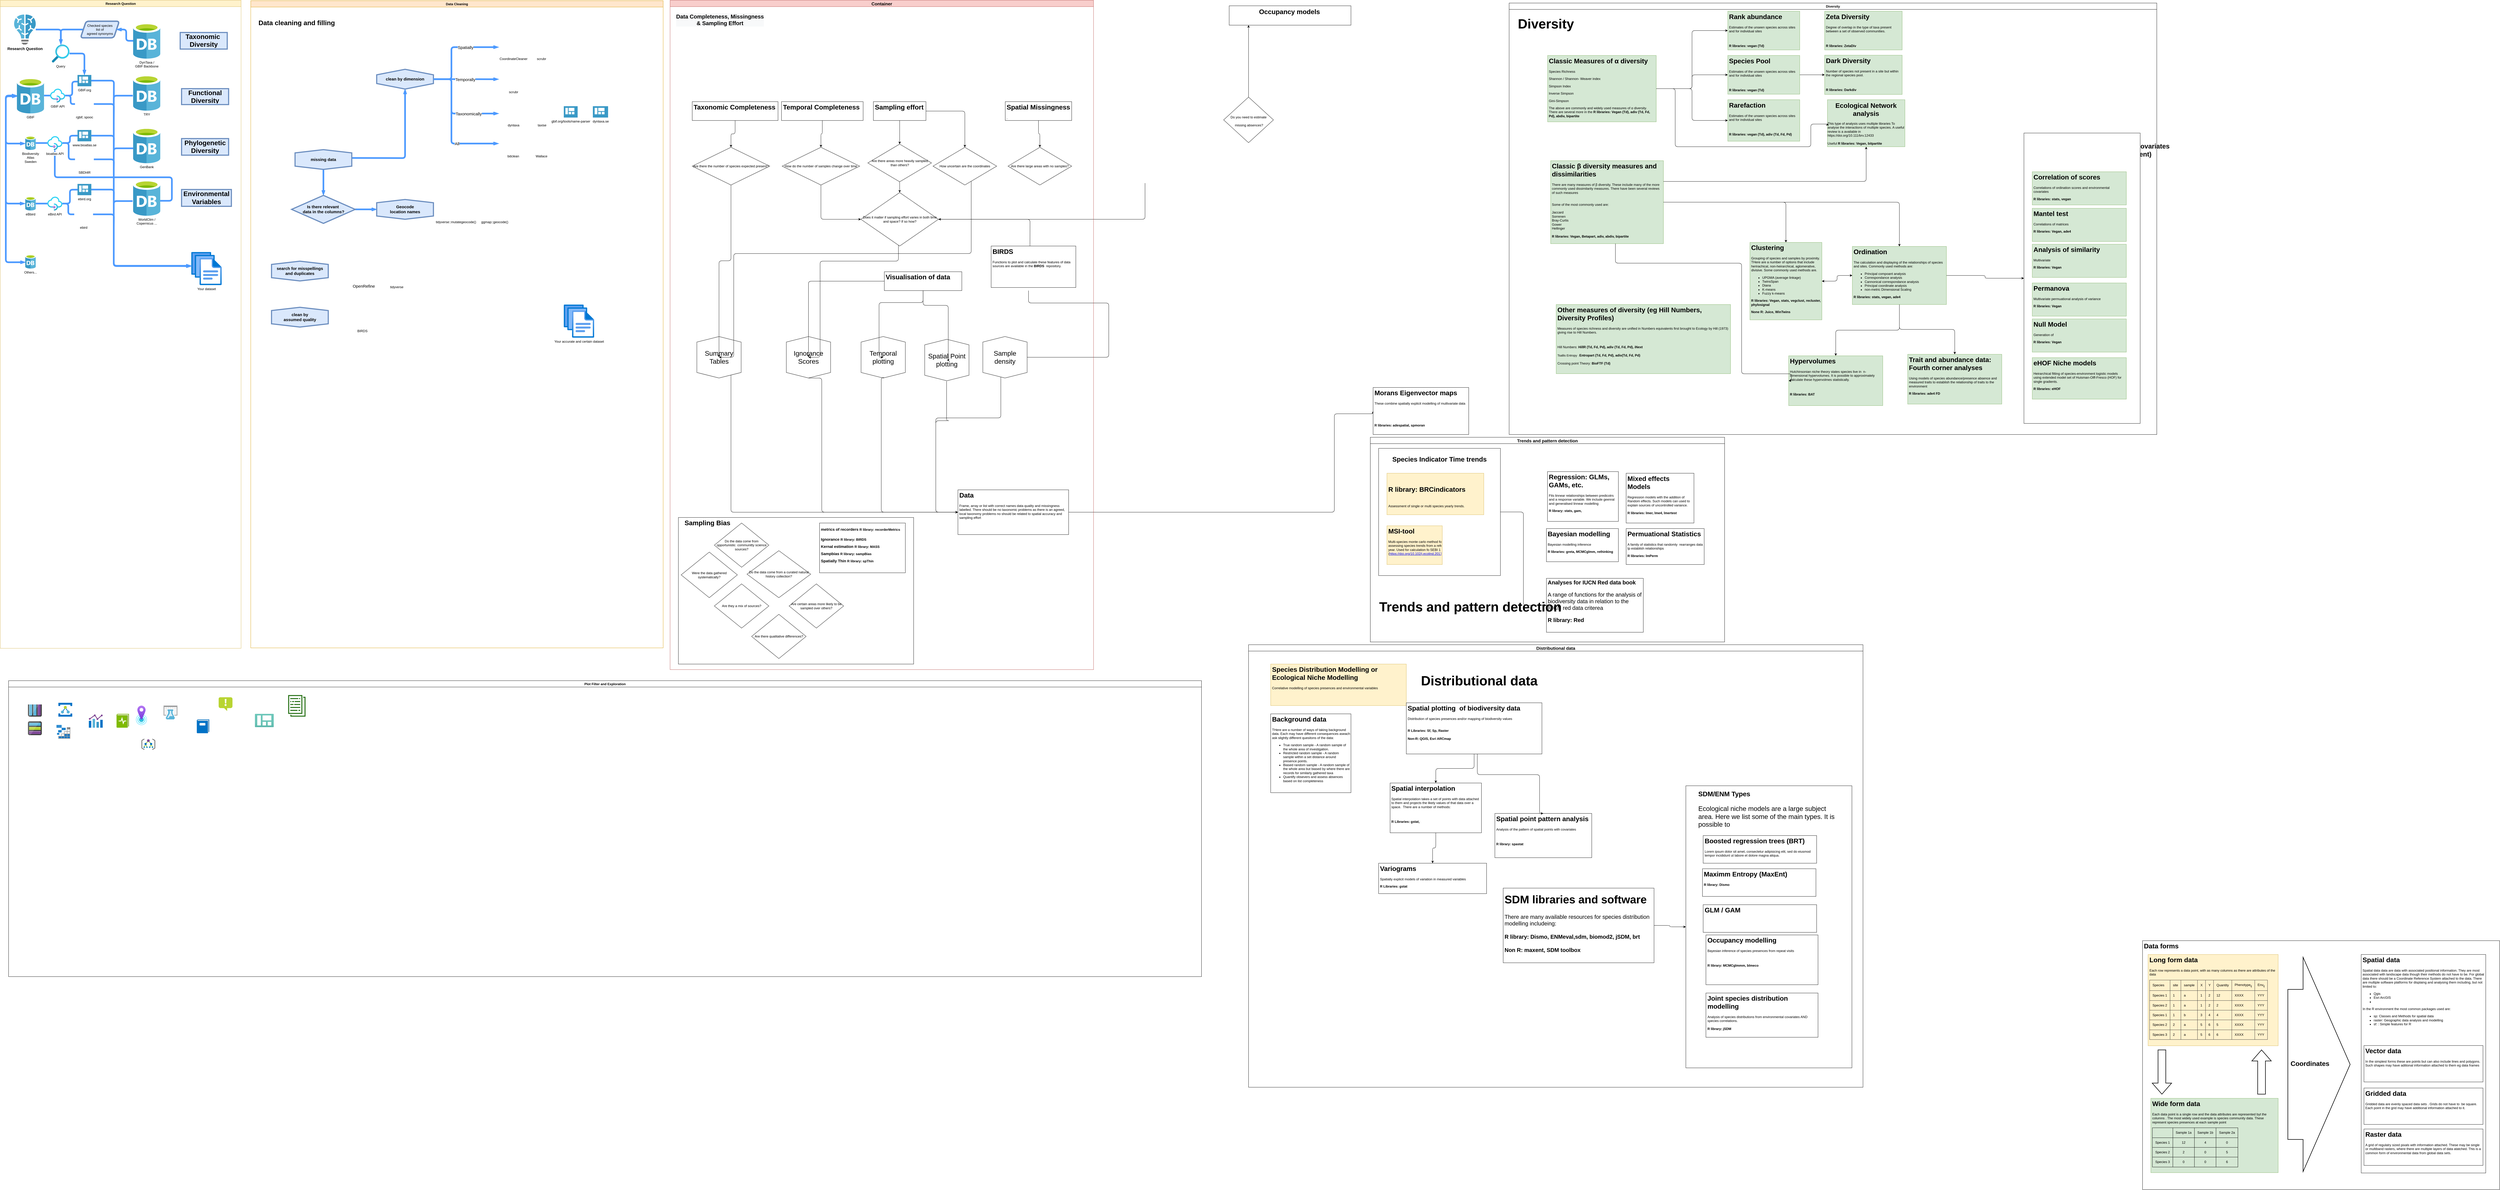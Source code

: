 <mxfile version="13.10.4" type="github">
  <diagram id="C5RBs43oDa-KdzZeNtuy" name="Page-1">
    <mxGraphModel dx="3875" dy="2170" grid="1" gridSize="10" guides="1" tooltips="1" connect="1" arrows="1" fold="1" page="1" pageScale="1" pageWidth="3300" pageHeight="2339" math="0" shadow="0">
      <root>
        <mxCell id="WIyWlLk6GJQsqaUBKTNV-0" />
        <mxCell id="WIyWlLk6GJQsqaUBKTNV-1" parent="WIyWlLk6GJQsqaUBKTNV-0" />
        <mxCell id="6e8Cwwr0hj-UMSGpgfXc-20" style="edgeStyle=orthogonalEdgeStyle;rounded=1;orthogonalLoop=1;jettySize=auto;html=1;fontSize=20;entryX=0;entryY=0.5;entryDx=0;entryDy=0;exitX=1;exitY=0.5;exitDx=0;exitDy=0;" parent="WIyWlLk6GJQsqaUBKTNV-1" source="hmOcISKYs5yDdYKpSmGY-7" target="K3oOLh2pZVhGYxKfuLFw-37" edge="1">
          <mxGeometry relative="1" as="geometry">
            <mxPoint x="2380" y="3590" as="targetPoint" />
            <Array as="points">
              <mxPoint x="4820" y="1851" />
              <mxPoint x="4820" y="1495" />
            </Array>
          </mxGeometry>
        </mxCell>
        <mxCell id="Vn1AuMzDJVdrEZINoW1q-0" value="" style="group" parent="WIyWlLk6GJQsqaUBKTNV-1" vertex="1" connectable="0">
          <mxGeometry x="7740" y="3400" width="1290" height="900" as="geometry" />
        </mxCell>
        <mxCell id="K3oOLh2pZVhGYxKfuLFw-12" value="&lt;h1&gt;Data forms&lt;br&gt;&lt;/h1&gt;&lt;p&gt;&lt;br&gt;&lt;/p&gt;" style="text;html=1;spacing=5;spacingTop=-20;whiteSpace=wrap;overflow=hidden;rounded=0;fillColor=#ffffff;strokeColor=#000000;" parent="Vn1AuMzDJVdrEZINoW1q-0" vertex="1">
          <mxGeometry width="1290" height="900" as="geometry" />
        </mxCell>
        <mxCell id="K3oOLh2pZVhGYxKfuLFw-11" value="&lt;h1&gt;Wide form data&lt;br&gt;&lt;/h1&gt;&lt;p&gt;Each data point is a single row and the data attributes are represented byt the columns . The most widely used example is species community data. These represent species presences at each sample point&lt;/p&gt;&lt;p&gt;&lt;/p&gt;&lt;table style=&quot;border: 1px solid rgb(0 , 0 , 0) ; border-collapse: collapse&quot; cellpadding=&quot;10&quot; border=&quot;1&quot;&gt;&lt;tbody&gt;&lt;tr&gt;&lt;td align=&quot;center&quot;&gt;&lt;br&gt;&lt;/td&gt;&lt;td align=&quot;center&quot;&gt;Sample 1a&lt;br&gt;&lt;/td&gt;&lt;td align=&quot;center&quot;&gt;Sample 1b&lt;br&gt;&lt;/td&gt;&lt;td style=&quot;border-collapse: collapse&quot; align=&quot;center&quot;&gt;Sample 2a&lt;br&gt;&lt;/td&gt;&lt;/tr&gt;&lt;tr&gt;&lt;td align=&quot;center&quot;&gt;Species 1&lt;br&gt;&lt;/td&gt;&lt;td align=&quot;center&quot;&gt;12&lt;br&gt;&lt;/td&gt;&lt;td align=&quot;center&quot;&gt;4&lt;br&gt;&lt;/td&gt;&lt;td align=&quot;center&quot;&gt;0&lt;br&gt;&lt;/td&gt;&lt;/tr&gt;&lt;tr&gt;&lt;td align=&quot;center&quot;&gt;Species 2&lt;br&gt;&lt;/td&gt;&lt;td align=&quot;center&quot;&gt;2&lt;br&gt;&lt;/td&gt;&lt;td align=&quot;center&quot;&gt;0&lt;br&gt;&lt;/td&gt;&lt;td align=&quot;center&quot;&gt;5&lt;br&gt;&lt;/td&gt;&lt;/tr&gt;&lt;tr&gt;&lt;td align=&quot;center&quot;&gt;Species 3&lt;br&gt;&lt;/td&gt;&lt;td align=&quot;center&quot;&gt;0&lt;br&gt;&lt;/td&gt;&lt;td align=&quot;center&quot;&gt;0&lt;br&gt;&lt;/td&gt;&lt;td align=&quot;center&quot;&gt;6&lt;br&gt;&lt;/td&gt;&lt;/tr&gt;&lt;/tbody&gt;&lt;/table&gt;&lt;br&gt;&lt;p&gt;&lt;/p&gt;" style="text;html=1;spacing=5;spacingTop=-20;whiteSpace=wrap;overflow=hidden;rounded=0;fillColor=#d5e8d4;strokeColor=#82b366;" parent="Vn1AuMzDJVdrEZINoW1q-0" vertex="1">
          <mxGeometry x="30" y="570" width="460" height="268.79" as="geometry" />
        </mxCell>
        <mxCell id="K3oOLh2pZVhGYxKfuLFw-13" value="&lt;h1&gt;Long form data&lt;br&gt;&lt;/h1&gt;&lt;p&gt;Each row represents a data point, with as many columns as there are attributes of the data&lt;/p&gt;&lt;table style=&quot;border: 1px solid rgb(51 , 51 , 51) ; border-collapse: collapse&quot; cellpadding=&quot;10&quot; border=&quot;1&quot;&gt;&lt;tbody&gt;&lt;tr&gt;&lt;td&gt;Species&lt;br&gt;&lt;/td&gt;&lt;td&gt;site&lt;br&gt;&lt;/td&gt;&lt;td&gt;sample&lt;br&gt;&lt;/td&gt;&lt;td&gt;X&lt;/td&gt;&lt;td&gt;Y&lt;/td&gt;&lt;td&gt;Quantity&lt;/td&gt;&lt;td&gt;Phenotype&lt;sub&gt;ij&lt;/sub&gt;&lt;br&gt;&lt;/td&gt;&lt;td&gt;Env&lt;sub&gt;ij&lt;/sub&gt;&lt;br&gt;&lt;/td&gt;&lt;/tr&gt;&lt;tr&gt;&lt;td&gt;Species 1&lt;br&gt;&lt;/td&gt;&lt;td&gt;1&lt;br&gt;&lt;/td&gt;&lt;td&gt;a&lt;br&gt;&lt;/td&gt;&lt;td&gt;1&lt;br&gt;&lt;/td&gt;&lt;td&gt;2&lt;br&gt;&lt;/td&gt;&lt;td&gt;12&lt;br&gt;&lt;/td&gt;&lt;td&gt;XXXX&lt;br&gt;&lt;/td&gt;&lt;td&gt;YYY&lt;br&gt;&lt;/td&gt;&lt;/tr&gt;&lt;tr&gt;&lt;td&gt;Species 2&lt;br&gt;&lt;/td&gt;&lt;td&gt;1&lt;br&gt;&lt;/td&gt;&lt;td&gt;a&lt;br&gt;&lt;/td&gt;&lt;td&gt;1&lt;br&gt;&lt;/td&gt;&lt;td&gt;2&lt;br&gt;&lt;/td&gt;&lt;td&gt;2&lt;br&gt;&lt;/td&gt;&lt;td&gt;XXXX&lt;br&gt;&lt;/td&gt;&lt;td&gt;YYY&lt;/td&gt;&lt;/tr&gt;&lt;tr&gt;&lt;td&gt;Species 1&lt;br&gt;&lt;/td&gt;&lt;td&gt;1&lt;br&gt;&lt;/td&gt;&lt;td&gt;b&lt;br&gt;&lt;/td&gt;&lt;td&gt;3&lt;br&gt;&lt;/td&gt;&lt;td&gt;4&lt;br&gt;&lt;/td&gt;&lt;td&gt;4&lt;br&gt;&lt;/td&gt;&lt;td&gt;XXXX&lt;br&gt;&lt;/td&gt;&lt;td&gt;YYY&lt;br&gt;&lt;/td&gt;&lt;/tr&gt;&lt;tr&gt;&lt;td&gt;Species 2&lt;br&gt;&lt;/td&gt;&lt;td&gt;2&lt;br&gt;&lt;/td&gt;&lt;td&gt;a&lt;br&gt;&lt;/td&gt;&lt;td&gt;5&lt;br&gt;&lt;/td&gt;&lt;td&gt;6&lt;br&gt;&lt;/td&gt;&lt;td&gt;5&lt;br&gt;&lt;/td&gt;&lt;td&gt;XXXX&lt;br&gt;&lt;/td&gt;&lt;td&gt;YYY&lt;br&gt;&lt;/td&gt;&lt;/tr&gt;&lt;tr&gt;&lt;td&gt;Species 3&lt;br&gt;&lt;/td&gt;&lt;td&gt;2&lt;br&gt;&lt;/td&gt;&lt;td&gt;a&lt;br&gt;&lt;/td&gt;&lt;td&gt;5&lt;br&gt;&lt;/td&gt;&lt;td&gt;6&lt;br&gt;&lt;/td&gt;&lt;td&gt;6&lt;br&gt;&lt;/td&gt;&lt;td&gt;XXXX&lt;br&gt;&lt;/td&gt;&lt;td&gt;YYY&lt;br&gt;&lt;/td&gt;&lt;/tr&gt;&lt;/tbody&gt;&lt;/table&gt;&lt;br&gt;&lt;p&gt;&lt;/p&gt;" style="text;html=1;spacing=5;spacingTop=-20;whiteSpace=wrap;overflow=hidden;rounded=0;fillColor=#fff2cc;strokeColor=#d6b656;" parent="Vn1AuMzDJVdrEZINoW1q-0" vertex="1">
          <mxGeometry x="20" y="50" width="470" height="330" as="geometry" />
        </mxCell>
        <mxCell id="K3oOLh2pZVhGYxKfuLFw-14" value="" style="verticalLabelPosition=bottom;verticalAlign=top;html=1;strokeWidth=2;shape=mxgraph.arrows2.arrow;dy=0.6;dx=40;notch=0;fillColor=#ffffff;rotation=90;" parent="Vn1AuMzDJVdrEZINoW1q-0" vertex="1">
          <mxGeometry x="-10" y="440" width="160" height="70" as="geometry" />
        </mxCell>
        <mxCell id="K3oOLh2pZVhGYxKfuLFw-39" value="" style="verticalLabelPosition=bottom;verticalAlign=top;html=1;strokeWidth=2;shape=mxgraph.arrows2.arrow;dy=0.6;dx=40;notch=0;fillColor=#ffffff;rotation=270;" parent="Vn1AuMzDJVdrEZINoW1q-0" vertex="1">
          <mxGeometry x="350" y="440" width="160" height="70" as="geometry" />
        </mxCell>
        <mxCell id="K3oOLh2pZVhGYxKfuLFw-45" value="" style="group" parent="Vn1AuMzDJVdrEZINoW1q-0" vertex="1" connectable="0">
          <mxGeometry x="790" y="50" width="450" height="790" as="geometry" />
        </mxCell>
        <mxCell id="K3oOLh2pZVhGYxKfuLFw-38" value="&lt;h1&gt;Spatial data&lt;/h1&gt;&lt;div&gt;Spatial data data are data with associated positional information. They are most associated with landscape data though their methods do not have to be. For global data there should be a Coordinate Reference System attached to the data. There are multiple software platforms for displaing and analysing them including, but not limited to:&lt;/div&gt;&lt;div&gt;&lt;ul&gt;&lt;li&gt;Qgis&lt;/li&gt;&lt;li&gt;Esri ArcGIS&lt;/li&gt;&lt;li&gt;&lt;br&gt;&lt;/li&gt;&lt;/ul&gt;&lt;/div&gt;&lt;p&gt;In the R environment the most common packages used are:&lt;/p&gt;&lt;ul&gt;&lt;li&gt;sp: Classes and Methods for spatial data&lt;br&gt;&lt;/li&gt;&lt;li&gt;raster: Geographic data analysis and modelling&lt;br&gt;&lt;/li&gt;&lt;li&gt;sf: : Simple features for R&lt;br&gt;&lt;/li&gt;&lt;/ul&gt;" style="text;html=1;spacing=5;spacingTop=-20;whiteSpace=wrap;overflow=hidden;rounded=0;fillColor=#ffffff;strokeColor=#000000;" parent="K3oOLh2pZVhGYxKfuLFw-45" vertex="1">
          <mxGeometry width="450" height="790.0" as="geometry" />
        </mxCell>
        <mxCell id="K3oOLh2pZVhGYxKfuLFw-42" value="&lt;h1&gt;Vector data &lt;br&gt;&lt;/h1&gt;&lt;p&gt;In the simplest forms these are points but can also include lines and polygons. Such shapes may have aditional information attached to them eg data frames&lt;br&gt;&lt;/p&gt;" style="text;html=1;spacing=5;spacingTop=-20;whiteSpace=wrap;overflow=hidden;rounded=0;fillColor=#ffffff;strokeColor=#000000;" parent="K3oOLh2pZVhGYxKfuLFw-45" vertex="1">
          <mxGeometry x="10" y="329.167" width="430" height="131.667" as="geometry" />
        </mxCell>
        <mxCell id="K3oOLh2pZVhGYxKfuLFw-43" value="&lt;h1&gt;Gridded data&lt;br&gt;&lt;/h1&gt;&lt;p&gt;Gridded data are evenly spaced data sets . Grids do not have to&amp;nbsp; be square. Each point in the grid may have additional information attached to it.&lt;br&gt;&lt;/p&gt;" style="text;html=1;spacing=5;spacingTop=-20;whiteSpace=wrap;overflow=hidden;rounded=0;fillColor=#ffffff;strokeColor=#000000;" parent="K3oOLh2pZVhGYxKfuLFw-45" vertex="1">
          <mxGeometry x="10" y="482.778" width="430" height="131.667" as="geometry" />
        </mxCell>
        <mxCell id="K3oOLh2pZVhGYxKfuLFw-44" value="&lt;h1&gt;Raster data&lt;br&gt;&lt;/h1&gt;&lt;p&gt;A grid of regulalry sized pixals with information attached. These may be single or multiband rasters, where there are multiple layers of data atatched. This is a common form of environmental data from global data sets.&lt;br&gt;&lt;/p&gt;" style="text;html=1;spacing=5;spacingTop=-20;whiteSpace=wrap;overflow=hidden;rounded=0;fillColor=#ffffff;strokeColor=#000000;" parent="K3oOLh2pZVhGYxKfuLFw-45" vertex="1">
          <mxGeometry x="10" y="630.98" width="430" height="131.667" as="geometry" />
        </mxCell>
        <mxCell id="K3oOLh2pZVhGYxKfuLFw-48" value="" style="verticalLabelPosition=bottom;verticalAlign=top;html=1;strokeWidth=2;shape=mxgraph.arrows2.arrow;dy=0.3;dx=170;notch=0;fillColor=#ffffff;rotation=270;direction=south;" parent="Vn1AuMzDJVdrEZINoW1q-0" vertex="1">
          <mxGeometry x="250" y="335" width="775" height="225" as="geometry" />
        </mxCell>
        <mxCell id="K3oOLh2pZVhGYxKfuLFw-49" value="Coordinates" style="text;html=1;strokeColor=none;fillColor=none;align=center;verticalAlign=middle;whiteSpace=wrap;rounded=0;fontSize=24;fontStyle=1" parent="Vn1AuMzDJVdrEZINoW1q-0" vertex="1">
          <mxGeometry x="550" y="415" width="110" height="60" as="geometry" />
        </mxCell>
        <mxCell id="hmOcISKYs5yDdYKpSmGY-2" style="edgeStyle=orthogonalEdgeStyle;rounded=1;orthogonalLoop=1;jettySize=auto;html=1;" parent="WIyWlLk6GJQsqaUBKTNV-1" source="l_WFNnPwY0MCgCIW6E0b-22" edge="1">
          <mxGeometry x="2860" y="277.52" as="geometry">
            <mxPoint x="3720" y="981.48" as="targetPoint" />
          </mxGeometry>
        </mxCell>
        <mxCell id="l_WFNnPwY0MCgCIW6E0b-25" style="edgeStyle=orthogonalEdgeStyle;rounded=1;jumpStyle=arc;orthogonalLoop=1;jettySize=auto;html=1;entryX=1;entryY=0.5;entryDx=0;entryDy=0;" parent="WIyWlLk6GJQsqaUBKTNV-1" target="l_WFNnPwY0MCgCIW6E0b-22" edge="1">
          <mxGeometry x="2860" y="277.52" as="geometry">
            <Array as="points">
              <mxPoint x="4136" y="791.747" />
            </Array>
            <mxPoint x="4136.0" y="661.077" as="sourcePoint" />
          </mxGeometry>
        </mxCell>
        <mxCell id="l_WFNnPwY0MCgCIW6E0b-41" style="edgeStyle=orthogonalEdgeStyle;rounded=1;jumpStyle=arc;orthogonalLoop=1;jettySize=auto;html=1;entryX=0;entryY=0.5;entryDx=0;entryDy=0;" parent="WIyWlLk6GJQsqaUBKTNV-1" target="hmOcISKYs5yDdYKpSmGY-10" edge="1">
          <mxGeometry x="2860" y="277.52" as="geometry">
            <mxPoint x="3715" y="1049.651" as="sourcePoint" />
            <mxPoint x="3887" y="1161.234" as="targetPoint" />
            <Array as="points">
              <mxPoint x="3715" y="1094.426" />
              <mxPoint x="4005" y="1094.426" />
            </Array>
          </mxGeometry>
        </mxCell>
        <mxCell id="awDAAARCZt9qaH9nBusd-7" style="edgeStyle=orthogonalEdgeStyle;rounded=0;orthogonalLoop=1;jettySize=auto;html=1;entryX=0.159;entryY=1;entryDx=0;entryDy=0;entryPerimeter=0;" parent="WIyWlLk6GJQsqaUBKTNV-1" source="yJk_V7Hbr1PSN4Hg7ylu-94" target="awDAAARCZt9qaH9nBusd-3" edge="1">
          <mxGeometry relative="1" as="geometry" />
        </mxCell>
        <mxCell id="yJk_V7Hbr1PSN4Hg7ylu-94" value="&lt;font style=&quot;font-size: 12px&quot;&gt;Do you need to estimate&lt;br&gt;&amp;nbsp;missing absences?&lt;/font&gt;" style="rhombus;whiteSpace=wrap;html=1;strokeColor=#000000;fillColor=#ffffff;gradientColor=none;fontSize=24;" parent="WIyWlLk6GJQsqaUBKTNV-1" vertex="1">
          <mxGeometry x="4420" y="350" width="180" height="165" as="geometry" />
        </mxCell>
        <mxCell id="K3oOLh2pZVhGYxKfuLFw-37" value="&lt;h1&gt;Morans Eigenvector maps&lt;br&gt;&lt;/h1&gt;&lt;p&gt;These combine spatially explicit modelling of multivariate data&lt;/p&gt;&lt;p&gt;&lt;br&gt;&lt;/p&gt;&lt;p&gt;&lt;br&gt;&lt;/p&gt;&lt;p&gt;&lt;b&gt;R libraries: adespatial, spmoran&lt;/b&gt;&lt;br&gt;&lt;/p&gt;" style="text;html=1;spacing=5;spacingTop=-20;whiteSpace=wrap;overflow=hidden;rounded=0;fillColor=#ffffff;strokeColor=#000000;" parent="WIyWlLk6GJQsqaUBKTNV-1" vertex="1">
          <mxGeometry x="4960" y="1400" width="345.5" height="170" as="geometry" />
        </mxCell>
        <mxCell id="kHVZ-IwuB8bhGgUG1t6H-31" style="edgeStyle=orthogonalEdgeStyle;rounded=1;orthogonalLoop=1;jettySize=auto;html=1;exitX=0.5;exitY=1;exitDx=0;exitDy=0;fontSize=24;" parent="WIyWlLk6GJQsqaUBKTNV-1" edge="1">
          <mxGeometry x="6610" y="1714.13" as="geometry">
            <mxPoint x="6707" y="2084.13" as="sourcePoint" />
            <mxPoint x="6707" y="2084.13" as="targetPoint" />
          </mxGeometry>
        </mxCell>
        <mxCell id="yJk_V7Hbr1PSN4Hg7ylu-46" value="Research Question" style="swimlane;fillColor=#fff2cc;strokeColor=#d6b656;" parent="WIyWlLk6GJQsqaUBKTNV-1" vertex="1">
          <mxGeometry y="3.331e-16" width="870" height="2343" as="geometry">
            <mxRectangle y="0.86" width="90" height="23" as="alternateBounds" />
          </mxGeometry>
        </mxCell>
        <mxCell id="K3oOLh2pZVhGYxKfuLFw-25" value="&lt;h1&gt;Functional Diversity&lt;/h1&gt;" style="text;html=1;spacing=5;spacingTop=-20;whiteSpace=wrap;overflow=hidden;rounded=0;fontSize=12;fillColor=#dae8fc;strokeColor=#6c8ebf;align=center;verticalAlign=middle;strokeWidth=4;" parent="yJk_V7Hbr1PSN4Hg7ylu-46" vertex="1">
          <mxGeometry x="655" y="319.5" width="170" height="57.61" as="geometry" />
        </mxCell>
        <mxCell id="K3oOLh2pZVhGYxKfuLFw-26" value="&lt;h1&gt;Taxonomic&amp;nbsp; Diversity&lt;/h1&gt;" style="text;html=1;spacing=5;spacingTop=-20;whiteSpace=wrap;overflow=hidden;rounded=0;fontSize=12;fillColor=#dae8fc;strokeColor=#6c8ebf;align=center;verticalAlign=middle;strokeWidth=4;" parent="yJk_V7Hbr1PSN4Hg7ylu-46" vertex="1">
          <mxGeometry x="650" y="116.44" width="170" height="60" as="geometry" />
        </mxCell>
        <mxCell id="w-YvjRMWvmcFSU0H_ef8-19" value="&lt;h1&gt;Phylogenetic Diversity&lt;/h1&gt;" style="text;html=1;spacing=5;spacingTop=-20;whiteSpace=wrap;overflow=hidden;rounded=0;fontSize=12;fillColor=#dae8fc;strokeColor=#6c8ebf;align=center;verticalAlign=middle;strokeWidth=4;" parent="yJk_V7Hbr1PSN4Hg7ylu-46" vertex="1">
          <mxGeometry x="655" y="500" width="170" height="60" as="geometry" />
        </mxCell>
        <mxCell id="gclnOcu_DNjMdLOXnFwR-61" style="edgeStyle=orthogonalEdgeStyle;rounded=1;orthogonalLoop=1;jettySize=auto;html=1;startArrow=none;startFill=0;endArrow=openThin;endFill=0;strokeColor=#4D9AFF;strokeWidth=6;entryX=0.506;entryY=-0.011;entryDx=0;entryDy=0;entryPerimeter=0;" parent="yJk_V7Hbr1PSN4Hg7ylu-46" source="i0vj7bkVoeIxhTv1__Wb-69" target="gclnOcu_DNjMdLOXnFwR-8" edge="1">
          <mxGeometry relative="1" as="geometry">
            <Array as="points">
              <mxPoint x="219" y="106" />
            </Array>
          </mxGeometry>
        </mxCell>
        <mxCell id="i0vj7bkVoeIxhTv1__Wb-69" value="Checked species &lt;br&gt;list of &lt;br&gt;agreed synonyms" style="shape=parallelogram;perimeter=parallelogramPerimeter;whiteSpace=wrap;html=1;fixedSize=1;labelBackgroundColor=none;strokeColor=#6c8ebf;fillColor=#dae8fc;fontSize=12;rounded=1;strokeWidth=5;" parent="yJk_V7Hbr1PSN4Hg7ylu-46" vertex="1">
          <mxGeometry x="290" y="75.75" width="140" height="60" as="geometry" />
        </mxCell>
        <mxCell id="gclnOcu_DNjMdLOXnFwR-2" value="&lt;font style=&quot;font-size: 14px&quot;&gt;&lt;b&gt;Research Question&lt;/b&gt;&lt;/font&gt;" style="aspect=fixed;html=1;points=[];align=center;image;fontSize=12;image=img/lib/mscae/Batch_AI.svg;" parent="yJk_V7Hbr1PSN4Hg7ylu-46" vertex="1">
          <mxGeometry x="50" y="51.5" width="78.12" height="108.5" as="geometry" />
        </mxCell>
        <mxCell id="gclnOcu_DNjMdLOXnFwR-81" style="edgeStyle=orthogonalEdgeStyle;rounded=1;sketch=0;orthogonalLoop=1;jettySize=auto;html=1;startArrow=none;startFill=0;startSize=6;sourcePerimeterSpacing=0;endArrow=none;endFill=0;endSize=6;targetPerimeterSpacing=0;strokeColor=#4D9AFF;strokeWidth=6;" parent="yJk_V7Hbr1PSN4Hg7ylu-46" source="gclnOcu_DNjMdLOXnFwR-4" target="gclnOcu_DNjMdLOXnFwR-6" edge="1">
          <mxGeometry relative="1" as="geometry" />
        </mxCell>
        <mxCell id="gclnOcu_DNjMdLOXnFwR-4" value="Biodiversity&lt;br&gt;Atlas&lt;br&gt;Sweden" style="aspect=fixed;html=1;points=[];align=center;image;fontSize=12;image=img/lib/mscae/Database_General.svg;" parent="yJk_V7Hbr1PSN4Hg7ylu-46" vertex="1">
          <mxGeometry x="90.12" y="491.14" width="38" height="50" as="geometry" />
        </mxCell>
        <mxCell id="gclnOcu_DNjMdLOXnFwR-5" value="SBDI4R" style="shape=image;html=1;verticalAlign=top;verticalLabelPosition=bottom;labelBackgroundColor=#ffffff;imageAspect=0;aspect=fixed;image=https://cdn4.iconfinder.com/data/icons/logos-and-brands/512/285_R_Project_logo-128.png" parent="yJk_V7Hbr1PSN4Hg7ylu-46" vertex="1">
          <mxGeometry x="270" y="541.14" width="68" height="68" as="geometry" />
        </mxCell>
        <mxCell id="gclnOcu_DNjMdLOXnFwR-7" value="www.bioatlas.se" style="aspect=fixed;html=1;points=[];align=center;image;fontSize=12;image=img/lib/mscae/Shared_Dashboard.svg;" parent="yJk_V7Hbr1PSN4Hg7ylu-46" vertex="1">
          <mxGeometry x="279" y="469.03" width="50" height="41" as="geometry" />
        </mxCell>
        <mxCell id="gclnOcu_DNjMdLOXnFwR-62" style="edgeStyle=orthogonalEdgeStyle;rounded=1;orthogonalLoop=1;jettySize=auto;html=1;startArrow=none;startFill=0;endArrow=openThin;endFill=0;strokeColor=#4D9AFF;strokeWidth=6;" parent="yJk_V7Hbr1PSN4Hg7ylu-46" source="gclnOcu_DNjMdLOXnFwR-8" target="gclnOcu_DNjMdLOXnFwR-44" edge="1">
          <mxGeometry relative="1" as="geometry" />
        </mxCell>
        <mxCell id="gclnOcu_DNjMdLOXnFwR-8" value="Query" style="aspect=fixed;html=1;points=[];align=center;image;fontSize=12;image=img/lib/azure2/general/Search.svg;" parent="yJk_V7Hbr1PSN4Hg7ylu-46" vertex="1">
          <mxGeometry x="186.2" y="160" width="64" height="65" as="geometry" />
        </mxCell>
        <mxCell id="gclnOcu_DNjMdLOXnFwR-56" style="edgeStyle=orthogonalEdgeStyle;rounded=1;orthogonalLoop=1;jettySize=auto;html=1;entryX=-0.003;entryY=0.544;entryDx=0;entryDy=0;entryPerimeter=0;exitX=0.011;exitY=0.52;exitDx=0;exitDy=0;exitPerimeter=0;strokeColor=#4D9AFF;strokeWidth=6;startArrow=openThin;startFill=0;endArrow=openThin;endFill=0;" parent="yJk_V7Hbr1PSN4Hg7ylu-46" source="gclnOcu_DNjMdLOXnFwR-9" target="gclnOcu_DNjMdLOXnFwR-4" edge="1">
          <mxGeometry relative="1" as="geometry">
            <Array as="points">
              <mxPoint x="20" y="347" />
              <mxPoint x="20" y="518" />
              <mxPoint x="90" y="518" />
            </Array>
          </mxGeometry>
        </mxCell>
        <mxCell id="gclnOcu_DNjMdLOXnFwR-58" style="edgeStyle=orthogonalEdgeStyle;rounded=1;orthogonalLoop=1;jettySize=auto;html=1;entryX=-0.019;entryY=0.496;entryDx=0;entryDy=0;entryPerimeter=0;startArrow=openThin;startFill=0;endArrow=openThin;endFill=0;strokeColor=#4D9AFF;strokeWidth=6;exitX=0.01;exitY=0.514;exitDx=0;exitDy=0;exitPerimeter=0;endSize=6;targetPerimeterSpacing=0;startSize=6;sourcePerimeterSpacing=0;sketch=0;" parent="yJk_V7Hbr1PSN4Hg7ylu-46" source="gclnOcu_DNjMdLOXnFwR-9" target="gclnOcu_DNjMdLOXnFwR-10" edge="1">
          <mxGeometry relative="1" as="geometry">
            <Array as="points">
              <mxPoint x="20" y="346" />
              <mxPoint x="20" y="735" />
              <mxPoint x="89" y="735" />
            </Array>
          </mxGeometry>
        </mxCell>
        <mxCell id="gclnOcu_DNjMdLOXnFwR-71" style="edgeStyle=orthogonalEdgeStyle;rounded=1;orthogonalLoop=1;jettySize=auto;html=1;entryX=0.019;entryY=0.543;entryDx=0;entryDy=0;entryPerimeter=0;startArrow=openThin;startFill=0;endArrow=openThin;endFill=0;strokeColor=#4D9AFF;strokeWidth=6;" parent="yJk_V7Hbr1PSN4Hg7ylu-46" source="gclnOcu_DNjMdLOXnFwR-9" target="gclnOcu_DNjMdLOXnFwR-11" edge="1">
          <mxGeometry relative="1" as="geometry">
            <Array as="points">
              <mxPoint x="20" y="345" />
              <mxPoint x="20" y="947" />
            </Array>
          </mxGeometry>
        </mxCell>
        <mxCell id="gclnOcu_DNjMdLOXnFwR-82" style="edgeStyle=orthogonalEdgeStyle;rounded=1;sketch=0;orthogonalLoop=1;jettySize=auto;html=1;startArrow=none;startFill=0;startSize=6;sourcePerimeterSpacing=0;endArrow=none;endFill=0;endSize=6;targetPerimeterSpacing=0;strokeColor=#4D9AFF;strokeWidth=6;" parent="yJk_V7Hbr1PSN4Hg7ylu-46" source="gclnOcu_DNjMdLOXnFwR-9" target="gclnOcu_DNjMdLOXnFwR-43" edge="1">
          <mxGeometry relative="1" as="geometry" />
        </mxCell>
        <mxCell id="gclnOcu_DNjMdLOXnFwR-9" value="GBIF" style="aspect=fixed;html=1;points=[];align=center;image;fontSize=12;image=img/lib/mscae/Database_General.svg;" parent="yJk_V7Hbr1PSN4Hg7ylu-46" vertex="1">
          <mxGeometry x="60.06" y="280" width="98.12" height="129.11" as="geometry" />
        </mxCell>
        <mxCell id="gclnOcu_DNjMdLOXnFwR-80" style="edgeStyle=orthogonalEdgeStyle;rounded=1;orthogonalLoop=1;jettySize=auto;html=1;startArrow=none;startFill=0;endArrow=none;endFill=0;strokeColor=#4D9AFF;strokeWidth=6;" parent="yJk_V7Hbr1PSN4Hg7ylu-46" source="gclnOcu_DNjMdLOXnFwR-10" target="gclnOcu_DNjMdLOXnFwR-46" edge="1">
          <mxGeometry relative="1" as="geometry" />
        </mxCell>
        <mxCell id="gclnOcu_DNjMdLOXnFwR-10" value="eBbird" style="aspect=fixed;html=1;points=[];align=center;image;fontSize=12;image=img/lib/mscae/Database_General.svg;" parent="yJk_V7Hbr1PSN4Hg7ylu-46" vertex="1">
          <mxGeometry x="90.12" y="710" width="38" height="50" as="geometry" />
        </mxCell>
        <mxCell id="gclnOcu_DNjMdLOXnFwR-11" value="Others..." style="aspect=fixed;html=1;points=[];align=center;image;fontSize=12;image=img/lib/mscae/Database_General.svg;" parent="yJk_V7Hbr1PSN4Hg7ylu-46" vertex="1">
          <mxGeometry x="90.12" y="920" width="38" height="50" as="geometry" />
        </mxCell>
        <mxCell id="gclnOcu_DNjMdLOXnFwR-41" value="Your dataset" style="aspect=fixed;html=1;points=[];align=center;image;fontSize=12;image=img/lib/azure2/general/Files.svg;" parent="yJk_V7Hbr1PSN4Hg7ylu-46" vertex="1">
          <mxGeometry x="690.15" y="910" width="109.71" height="120" as="geometry" />
        </mxCell>
        <mxCell id="gclnOcu_DNjMdLOXnFwR-42" value="rgbif, spooc" style="shape=image;html=1;verticalAlign=top;verticalLabelPosition=bottom;labelBackgroundColor=#ffffff;imageAspect=0;aspect=fixed;image=https://cdn4.iconfinder.com/data/icons/logos-and-brands/512/285_R_Project_logo-128.png" parent="yJk_V7Hbr1PSN4Hg7ylu-46" vertex="1">
          <mxGeometry x="270" y="341.11" width="68" height="68" as="geometry" />
        </mxCell>
        <mxCell id="gclnOcu_DNjMdLOXnFwR-74" style="edgeStyle=orthogonalEdgeStyle;rounded=1;orthogonalLoop=1;jettySize=auto;html=1;entryX=0.008;entryY=0.595;entryDx=0;entryDy=0;entryPerimeter=0;startArrow=none;startFill=0;endArrow=none;endFill=0;strokeColor=#4D9AFF;strokeWidth=6;" parent="yJk_V7Hbr1PSN4Hg7ylu-46" source="gclnOcu_DNjMdLOXnFwR-43" target="gclnOcu_DNjMdLOXnFwR-44" edge="1">
          <mxGeometry relative="1" as="geometry">
            <Array as="points">
              <mxPoint x="260" y="345" />
              <mxPoint x="260" y="294" />
              <mxPoint x="279" y="294" />
            </Array>
          </mxGeometry>
        </mxCell>
        <mxCell id="gclnOcu_DNjMdLOXnFwR-75" style="edgeStyle=orthogonalEdgeStyle;rounded=1;orthogonalLoop=1;jettySize=auto;html=1;entryX=0;entryY=0.5;entryDx=0;entryDy=0;startArrow=none;startFill=0;endArrow=none;endFill=0;strokeColor=#4D9AFF;strokeWidth=6;" parent="yJk_V7Hbr1PSN4Hg7ylu-46" source="gclnOcu_DNjMdLOXnFwR-43" target="gclnOcu_DNjMdLOXnFwR-42" edge="1">
          <mxGeometry relative="1" as="geometry" />
        </mxCell>
        <mxCell id="gclnOcu_DNjMdLOXnFwR-43" value="GBIF API" style="aspect=fixed;html=1;points=[];align=center;image;fontSize=12;image=img/lib/azure2/app_services/API_Management_Services.svg;" parent="yJk_V7Hbr1PSN4Hg7ylu-46" vertex="1">
          <mxGeometry x="180" y="319.5" width="54.16" height="50" as="geometry" />
        </mxCell>
        <mxCell id="gclnOcu_DNjMdLOXnFwR-44" value="GBIF.org" style="aspect=fixed;html=1;points=[];align=center;image;fontSize=12;image=img/lib/mscae/Shared_Dashboard.svg;" parent="yJk_V7Hbr1PSN4Hg7ylu-46" vertex="1">
          <mxGeometry x="279" y="270" width="50" height="41" as="geometry" />
        </mxCell>
        <mxCell id="gclnOcu_DNjMdLOXnFwR-45" value="ebird" style="shape=image;html=1;verticalAlign=top;verticalLabelPosition=bottom;labelBackgroundColor=#ffffff;imageAspect=0;aspect=fixed;image=https://cdn4.iconfinder.com/data/icons/logos-and-brands/512/285_R_Project_logo-128.png" parent="yJk_V7Hbr1PSN4Hg7ylu-46" vertex="1">
          <mxGeometry x="267.2" y="740" width="68" height="68" as="geometry" />
        </mxCell>
        <mxCell id="gclnOcu_DNjMdLOXnFwR-78" style="edgeStyle=orthogonalEdgeStyle;rounded=1;orthogonalLoop=1;jettySize=auto;html=1;entryX=0.016;entryY=0.51;entryDx=0;entryDy=0;entryPerimeter=0;startArrow=none;startFill=0;endArrow=none;endFill=0;strokeColor=#4D9AFF;strokeWidth=6;" parent="yJk_V7Hbr1PSN4Hg7ylu-46" source="gclnOcu_DNjMdLOXnFwR-46" target="gclnOcu_DNjMdLOXnFwR-49" edge="1">
          <mxGeometry relative="1" as="geometry" />
        </mxCell>
        <mxCell id="gclnOcu_DNjMdLOXnFwR-79" style="edgeStyle=orthogonalEdgeStyle;rounded=1;orthogonalLoop=1;jettySize=auto;html=1;startArrow=none;startFill=0;endArrow=none;endFill=0;strokeColor=#4D9AFF;strokeWidth=6;" parent="yJk_V7Hbr1PSN4Hg7ylu-46" source="gclnOcu_DNjMdLOXnFwR-46" target="gclnOcu_DNjMdLOXnFwR-45" edge="1">
          <mxGeometry relative="1" as="geometry" />
        </mxCell>
        <mxCell id="gclnOcu_DNjMdLOXnFwR-46" value="eBird API" style="aspect=fixed;html=1;points=[];align=center;image;fontSize=12;image=img/lib/azure2/app_services/API_Management_Services.svg;" parent="yJk_V7Hbr1PSN4Hg7ylu-46" vertex="1">
          <mxGeometry x="170" y="710" width="54.16" height="50" as="geometry" />
        </mxCell>
        <mxCell id="gclnOcu_DNjMdLOXnFwR-48" value="" style="shape=image;html=1;verticalAlign=top;verticalLabelPosition=bottom;labelBackgroundColor=#ffffff;imageAspect=0;aspect=fixed;image=https://cdn0.iconfinder.com/data/icons/mobile-basic-vol-1/32/Dot_Menu-128.png" parent="yJk_V7Hbr1PSN4Hg7ylu-46" vertex="1">
          <mxGeometry x="64.12" y="808" width="90" height="90" as="geometry" />
        </mxCell>
        <mxCell id="gclnOcu_DNjMdLOXnFwR-49" value="ebird.org" style="aspect=fixed;html=1;points=[];align=center;image;fontSize=12;image=img/lib/mscae/Shared_Dashboard.svg;" parent="yJk_V7Hbr1PSN4Hg7ylu-46" vertex="1">
          <mxGeometry x="279" y="663.9" width="50" height="41" as="geometry" />
        </mxCell>
        <mxCell id="gclnOcu_DNjMdLOXnFwR-60" style="edgeStyle=orthogonalEdgeStyle;rounded=1;orthogonalLoop=1;jettySize=auto;html=1;entryX=1;entryY=0.5;entryDx=0;entryDy=0;startArrow=none;startFill=0;endArrow=openThin;endFill=0;strokeColor=#4D9AFF;strokeWidth=6;" parent="yJk_V7Hbr1PSN4Hg7ylu-46" source="gclnOcu_DNjMdLOXnFwR-50" target="i0vj7bkVoeIxhTv1__Wb-69" edge="1">
          <mxGeometry relative="1" as="geometry" />
        </mxCell>
        <mxCell id="gclnOcu_DNjMdLOXnFwR-50" value="DynTaxa /&lt;br&gt;GBIF Backbone" style="aspect=fixed;html=1;points=[];align=center;image;fontSize=12;image=img/lib/mscae/Database_General.svg;" parent="yJk_V7Hbr1PSN4Hg7ylu-46" vertex="1">
          <mxGeometry x="480.0" y="81.89" width="98.12" height="129.11" as="geometry" />
        </mxCell>
        <mxCell id="gclnOcu_DNjMdLOXnFwR-51" value="GenBank" style="aspect=fixed;html=1;points=[];align=center;image;fontSize=12;image=img/lib/mscae/Database_General.svg;" parent="yJk_V7Hbr1PSN4Hg7ylu-46" vertex="1">
          <mxGeometry x="480.0" y="460" width="98.12" height="129.11" as="geometry" />
        </mxCell>
        <mxCell id="gclnOcu_DNjMdLOXnFwR-66" style="edgeStyle=orthogonalEdgeStyle;rounded=1;orthogonalLoop=1;jettySize=auto;html=1;startArrow=none;startFill=0;endArrow=openThin;endFill=0;strokeColor=#4D9AFF;strokeWidth=6;exitX=0.989;exitY=0.581;exitDx=0;exitDy=0;exitPerimeter=0;jumpStyle=none;" parent="yJk_V7Hbr1PSN4Hg7ylu-46" source="gclnOcu_DNjMdLOXnFwR-54" target="gclnOcu_DNjMdLOXnFwR-6" edge="1">
          <mxGeometry relative="1" as="geometry">
            <Array as="points">
              <mxPoint x="620" y="725" />
              <mxPoint x="620" y="640" />
              <mxPoint x="197" y="640" />
            </Array>
          </mxGeometry>
        </mxCell>
        <mxCell id="gclnOcu_DNjMdLOXnFwR-54" value="WorldClim / &lt;br&gt;Copernicus ..." style="aspect=fixed;html=1;points=[];align=center;image;fontSize=12;image=img/lib/mscae/Database_General.svg;" parent="yJk_V7Hbr1PSN4Hg7ylu-46" vertex="1">
          <mxGeometry x="480.0" y="650" width="98.12" height="129.11" as="geometry" />
        </mxCell>
        <mxCell id="gclnOcu_DNjMdLOXnFwR-55" value="&lt;h1&gt;Environmental Variables&lt;/h1&gt;" style="text;html=1;spacing=5;spacingTop=-20;whiteSpace=wrap;overflow=hidden;rounded=0;fontSize=12;fillColor=#dae8fc;strokeColor=#6c8ebf;align=center;verticalAlign=middle;strokeWidth=4;" parent="yJk_V7Hbr1PSN4Hg7ylu-46" vertex="1">
          <mxGeometry x="655" y="684.12" width="180" height="60.88" as="geometry" />
        </mxCell>
        <mxCell id="gclnOcu_DNjMdLOXnFwR-59" style="edgeStyle=orthogonalEdgeStyle;rounded=1;orthogonalLoop=1;jettySize=auto;html=1;startArrow=none;startFill=0;endArrow=openThin;endFill=0;strokeColor=#4D9AFF;strokeWidth=6;entryX=0.519;entryY=-0.004;entryDx=0;entryDy=0;entryPerimeter=0;" parent="yJk_V7Hbr1PSN4Hg7ylu-46" source="gclnOcu_DNjMdLOXnFwR-2" target="gclnOcu_DNjMdLOXnFwR-8" edge="1">
          <mxGeometry relative="1" as="geometry">
            <mxPoint x="240" y="140" as="targetPoint" />
            <Array as="points">
              <mxPoint x="219" y="106" />
              <mxPoint x="219" y="140" />
              <mxPoint x="219" y="140" />
            </Array>
          </mxGeometry>
        </mxCell>
        <mxCell id="gclnOcu_DNjMdLOXnFwR-76" style="edgeStyle=orthogonalEdgeStyle;rounded=1;orthogonalLoop=1;jettySize=auto;html=1;startArrow=none;startFill=0;endArrow=none;endFill=0;strokeColor=#4D9AFF;strokeWidth=6;" parent="yJk_V7Hbr1PSN4Hg7ylu-46" source="gclnOcu_DNjMdLOXnFwR-6" target="gclnOcu_DNjMdLOXnFwR-7" edge="1">
          <mxGeometry relative="1" as="geometry" />
        </mxCell>
        <mxCell id="gclnOcu_DNjMdLOXnFwR-77" style="edgeStyle=orthogonalEdgeStyle;rounded=1;orthogonalLoop=1;jettySize=auto;html=1;startArrow=none;startFill=0;endArrow=none;endFill=0;strokeColor=#4D9AFF;strokeWidth=6;" parent="yJk_V7Hbr1PSN4Hg7ylu-46" source="gclnOcu_DNjMdLOXnFwR-6" target="gclnOcu_DNjMdLOXnFwR-5" edge="1">
          <mxGeometry relative="1" as="geometry" />
        </mxCell>
        <mxCell id="gclnOcu_DNjMdLOXnFwR-6" value="bioatlas API" style="aspect=fixed;html=1;points=[];align=center;image;fontSize=12;image=img/lib/azure2/app_services/API_Management_Services.svg;" parent="yJk_V7Hbr1PSN4Hg7ylu-46" vertex="1">
          <mxGeometry x="170" y="491.14" width="54.16" height="50" as="geometry" />
        </mxCell>
        <mxCell id="gclnOcu_DNjMdLOXnFwR-52" value="TRY" style="aspect=fixed;html=1;points=[];align=center;image;fontSize=12;image=img/lib/mscae/Database_General.svg;" parent="yJk_V7Hbr1PSN4Hg7ylu-46" vertex="1">
          <mxGeometry x="480.0" y="270" width="98.12" height="129.11" as="geometry" />
        </mxCell>
        <mxCell id="gclnOcu_DNjMdLOXnFwR-63" style="edgeStyle=orthogonalEdgeStyle;rounded=1;orthogonalLoop=1;jettySize=auto;html=1;entryX=0;entryY=0.429;entryDx=0;entryDy=0;entryPerimeter=0;startArrow=none;startFill=0;endArrow=openThin;endFill=0;strokeColor=#4D9AFF;strokeWidth=6;exitX=-0.013;exitY=0.58;exitDx=0;exitDy=0;exitPerimeter=0;" parent="yJk_V7Hbr1PSN4Hg7ylu-46" source="gclnOcu_DNjMdLOXnFwR-52" target="gclnOcu_DNjMdLOXnFwR-41" edge="1">
          <mxGeometry relative="1" as="geometry">
            <Array as="points">
              <mxPoint x="410" y="345" />
              <mxPoint x="410" y="961" />
              <mxPoint x="650" y="961" />
            </Array>
          </mxGeometry>
        </mxCell>
        <mxCell id="gclnOcu_DNjMdLOXnFwR-65" style="edgeStyle=orthogonalEdgeStyle;rounded=1;orthogonalLoop=1;jettySize=auto;html=1;startArrow=none;startFill=0;endArrow=openThin;endFill=0;strokeColor=#4D9AFF;strokeWidth=6;exitX=-0.02;exitY=0.589;exitDx=0;exitDy=0;exitPerimeter=0;entryX=-0.001;entryY=0.419;entryDx=0;entryDy=0;entryPerimeter=0;" parent="yJk_V7Hbr1PSN4Hg7ylu-46" source="gclnOcu_DNjMdLOXnFwR-54" target="gclnOcu_DNjMdLOXnFwR-41" edge="1">
          <mxGeometry relative="1" as="geometry">
            <mxPoint x="610" y="1000" as="targetPoint" />
            <Array as="points">
              <mxPoint x="410" y="726" />
              <mxPoint x="410" y="960" />
              <mxPoint x="610" y="960" />
            </Array>
          </mxGeometry>
        </mxCell>
        <mxCell id="yJk_V7Hbr1PSN4Hg7ylu-125" value="" style="group;" parent="WIyWlLk6GJQsqaUBKTNV-1" vertex="1" connectable="0">
          <mxGeometry x="905" y="1.5" width="1490" height="2340" as="geometry" />
        </mxCell>
        <mxCell id="yJk_V7Hbr1PSN4Hg7ylu-122" value="Data Cleaning" style="swimlane;container=1;fillColor=#ffe6cc;strokeColor=#d79b00;" parent="yJk_V7Hbr1PSN4Hg7ylu-125" vertex="1">
          <mxGeometry width="1490" height="2340" as="geometry">
            <mxRectangle width="90" height="23" as="alternateBounds" />
          </mxGeometry>
        </mxCell>
        <mxCell id="aXcIpb9wPaynXJKiq8YG-33" style="edgeStyle=orthogonalEdgeStyle;rounded=1;orthogonalLoop=1;jettySize=auto;html=1;entryX=1;entryY=0.5;entryDx=0;entryDy=0;exitX=0.5;exitY=0;exitDx=0;exitDy=0;" parent="yJk_V7Hbr1PSN4Hg7ylu-122" target="iHcdqhV0YViVewFqACI8-139" edge="1">
          <mxGeometry x="45" y="540.72" as="geometry">
            <Array as="points">
              <mxPoint x="1288" y="829.86" />
              <mxPoint x="1288" y="829.86" />
            </Array>
            <mxPoint x="1288" y="920" as="sourcePoint" />
          </mxGeometry>
        </mxCell>
        <mxCell id="PL2IbDTsPNTnv49MF6vK-0" value="No" style="edgeLabel;html=1;align=center;verticalAlign=middle;resizable=0;points=[];" parent="aXcIpb9wPaynXJKiq8YG-33" vertex="1" connectable="0">
          <mxGeometry x="-0.365" relative="1" as="geometry">
            <mxPoint as="offset" />
          </mxGeometry>
        </mxCell>
        <mxCell id="aXcIpb9wPaynXJKiq8YG-34" style="edgeStyle=orthogonalEdgeStyle;rounded=1;orthogonalLoop=1;jettySize=auto;html=1;entryX=0.5;entryY=0;entryDx=0;entryDy=0;" parent="yJk_V7Hbr1PSN4Hg7ylu-122" source="aXcIpb9wPaynXJKiq8YG-29" edge="1">
          <mxGeometry x="45" y="540.72" as="geometry">
            <mxPoint x="1053" y="954.86" as="targetPoint" />
          </mxGeometry>
        </mxCell>
        <mxCell id="aXcIpb9wPaynXJKiq8YG-35" value="Yes" style="edgeLabel;html=1;align=center;verticalAlign=middle;resizable=0;points=[];" parent="aXcIpb9wPaynXJKiq8YG-34" vertex="1" connectable="0">
          <mxGeometry x="-0.238" y="-1" relative="1" as="geometry">
            <mxPoint as="offset" />
          </mxGeometry>
        </mxCell>
        <mxCell id="aXcIpb9wPaynXJKiq8YG-22" value="&lt;h1&gt;Data cleaning and filling&lt;br&gt;&lt;/h1&gt;&lt;p&gt;&lt;br&gt;&lt;/p&gt;&lt;div&gt;&lt;br&gt;&lt;/div&gt;&lt;br&gt;&lt;p&gt;&lt;br&gt;&lt;/p&gt;" style="text;html=1;strokeColor=none;fillColor=none;spacing=5;spacingTop=-20;whiteSpace=wrap;overflow=hidden;rounded=0;" parent="yJk_V7Hbr1PSN4Hg7ylu-122" vertex="1">
          <mxGeometry x="23" y="60" width="297" height="40" as="geometry" />
        </mxCell>
        <mxCell id="CvzA-OZoxFN5VkNT656r-134" style="edgeStyle=orthogonalEdgeStyle;orthogonalLoop=1;jettySize=auto;html=1;startFill=0;endArrow=openThin;endFill=0;strokeColor=#4D9AFF;strokeWidth=6;exitX=1;exitY=0.5;exitDx=0;exitDy=0;" edge="1" parent="yJk_V7Hbr1PSN4Hg7ylu-122" source="CvzA-OZoxFN5VkNT656r-142" target="CvzA-OZoxFN5VkNT656r-120">
          <mxGeometry relative="1" as="geometry">
            <mxPoint x="250" y="628.5" as="sourcePoint" />
          </mxGeometry>
        </mxCell>
        <mxCell id="CvzA-OZoxFN5VkNT656r-141" style="edgeStyle=orthogonalEdgeStyle;orthogonalLoop=1;jettySize=auto;html=1;entryX=1;entryY=0.5;entryDx=0;entryDy=0;startFill=0;endArrow=openThin;endFill=0;strokeColor=#4D9AFF;strokeWidth=6;" edge="1" parent="yJk_V7Hbr1PSN4Hg7ylu-122" target="CvzA-OZoxFN5VkNT656r-3">
          <mxGeometry relative="1" as="geometry">
            <mxPoint x="362.39" y="568.559" as="sourcePoint" />
          </mxGeometry>
        </mxCell>
        <mxCell id="gclnOcu_DNjMdLOXnFwR-88" value="" style="shape=image;html=1;verticalAlign=top;verticalLabelPosition=bottom;labelBackgroundColor=#ffffff;imageAspect=0;aspect=fixed;image=https://cdn3.iconfinder.com/data/icons/materia-flat-halloween-free/24/039_007_broom_halloween_witch_magic-128.png;strokeWidth=4;align=center;" parent="yJk_V7Hbr1PSN4Hg7ylu-122" vertex="1">
          <mxGeometry x="45" y="108.5" width="128" height="128" as="geometry" />
        </mxCell>
        <mxCell id="CvzA-OZoxFN5VkNT656r-0" value="dyntaxa" style="shape=image;html=1;verticalAlign=top;verticalLabelPosition=bottom;labelBackgroundColor=#ffffff;imageAspect=0;aspect=fixed;image=https://cdn4.iconfinder.com/data/icons/logos-and-brands/512/285_R_Project_logo-128.png" vertex="1" parent="yJk_V7Hbr1PSN4Hg7ylu-122">
          <mxGeometry x="915" y="368" width="68" height="68" as="geometry" />
        </mxCell>
        <mxCell id="CvzA-OZoxFN5VkNT656r-1" value="CoordinateCleaner" style="shape=image;html=1;verticalAlign=top;verticalLabelPosition=bottom;labelBackgroundColor=#ffffff;imageAspect=0;aspect=fixed;image=https://cdn4.iconfinder.com/data/icons/logos-and-brands/512/285_R_Project_logo-128.png" vertex="1" parent="yJk_V7Hbr1PSN4Hg7ylu-122">
          <mxGeometry x="915" y="128.5" width="68" height="68" as="geometry" />
        </mxCell>
        <mxCell id="CvzA-OZoxFN5VkNT656r-3" value="&lt;br&gt;clean by dimension" style="shape=hexagon;perimeter=hexagonPerimeter2;whiteSpace=wrap;html=1;fixedSize=1;rounded=0;labelBackgroundColor=none;strokeColor=#6c8ebf;fillColor=#dae8fc;gradientColor=none;fontSize=15;direction=south;strokeWidth=4;spacing=5;spacingTop=-20;fontStyle=1;verticalAlign=middle;size=20.0;" vertex="1" parent="yJk_V7Hbr1PSN4Hg7ylu-122">
          <mxGeometry x="455" y="248" width="205" height="71.5" as="geometry" />
        </mxCell>
        <mxCell id="CvzA-OZoxFN5VkNT656r-4" value="taxise" style="shape=image;html=1;verticalAlign=top;verticalLabelPosition=bottom;labelBackgroundColor=#ffffff;imageAspect=0;aspect=fixed;image=https://cdn4.iconfinder.com/data/icons/logos-and-brands/512/285_R_Project_logo-128.png" vertex="1" parent="yJk_V7Hbr1PSN4Hg7ylu-122">
          <mxGeometry x="1018" y="368" width="68" height="68" as="geometry" />
        </mxCell>
        <mxCell id="CvzA-OZoxFN5VkNT656r-52" value="&lt;br&gt;clean by&lt;br&gt;assumed quality" style="shape=hexagon;perimeter=hexagonPerimeter2;whiteSpace=wrap;html=1;fixedSize=1;rounded=0;labelBackgroundColor=none;strokeColor=#6c8ebf;fillColor=#dae8fc;gradientColor=none;fontSize=15;direction=south;strokeWidth=4;spacing=5;spacingTop=-20;fontStyle=1;verticalAlign=middle;size=11.75;" vertex="1" parent="yJk_V7Hbr1PSN4Hg7ylu-122">
          <mxGeometry x="75" y="1108.5" width="205" height="71.5" as="geometry" />
        </mxCell>
        <mxCell id="CvzA-OZoxFN5VkNT656r-63" value="gbif.org/tools/name-parser" style="aspect=fixed;html=1;points=[];align=center;image;fontSize=12;image=img/lib/mscae/Shared_Dashboard.svg;" vertex="1" parent="yJk_V7Hbr1PSN4Hg7ylu-122">
          <mxGeometry x="1131" y="381.5" width="50" height="41" as="geometry" />
        </mxCell>
        <mxCell id="CvzA-OZoxFN5VkNT656r-115" value="scrubr" style="shape=image;html=1;verticalAlign=top;verticalLabelPosition=bottom;labelBackgroundColor=#ffffff;imageAspect=0;aspect=fixed;image=https://cdn4.iconfinder.com/data/icons/logos-and-brands/512/285_R_Project_logo-128.png" vertex="1" parent="yJk_V7Hbr1PSN4Hg7ylu-122">
          <mxGeometry x="1016" y="128.5" width="68" height="68" as="geometry" />
        </mxCell>
        <mxCell id="CvzA-OZoxFN5VkNT656r-116" value="tidyverse::mutategeocode()" style="shape=image;html=1;verticalAlign=top;verticalLabelPosition=bottom;labelBackgroundColor=#ffffff;imageAspect=0;aspect=fixed;image=https://cdn4.iconfinder.com/data/icons/logos-and-brands/512/285_R_Project_logo-128.png" vertex="1" parent="yJk_V7Hbr1PSN4Hg7ylu-122">
          <mxGeometry x="707" y="718.75" width="68" height="68" as="geometry" />
        </mxCell>
        <mxCell id="CvzA-OZoxFN5VkNT656r-118" value="scrubr" style="shape=image;html=1;verticalAlign=top;verticalLabelPosition=bottom;labelBackgroundColor=#ffffff;imageAspect=0;aspect=fixed;image=https://cdn4.iconfinder.com/data/icons/logos-and-brands/512/285_R_Project_logo-128.png" vertex="1" parent="yJk_V7Hbr1PSN4Hg7ylu-122">
          <mxGeometry x="915" y="248" width="68" height="68" as="geometry" />
        </mxCell>
        <mxCell id="CvzA-OZoxFN5VkNT656r-126" style="edgeStyle=orthogonalEdgeStyle;rounded=1;orthogonalLoop=1;jettySize=auto;html=1;fontSize=11;strokeColor=#4D9AFF;strokeWidth=6;endFill=0;endArrow=openThin;startFill=0;entryX=0.5;entryY=1;entryDx=0;entryDy=0;" edge="1" parent="yJk_V7Hbr1PSN4Hg7ylu-122" source="CvzA-OZoxFN5VkNT656r-120" target="CvzA-OZoxFN5VkNT656r-125">
          <mxGeometry relative="1" as="geometry">
            <mxPoint x="405" y="738" as="targetPoint" />
          </mxGeometry>
        </mxCell>
        <mxCell id="CvzA-OZoxFN5VkNT656r-120" value="&lt;div&gt;&lt;br&gt;&lt;/div&gt;&lt;div&gt;Is there relevant&amp;nbsp;&lt;/div&gt;&lt;div&gt;data in the columns?&lt;/div&gt;" style="rhombus;whiteSpace=wrap;html=1;fontSize=15;rounded=0;fontStyle=1;strokeColor=#6c8ebf;strokeWidth=4;fillColor=#dae8fc;spacing=5;spacingTop=-20;" vertex="1" parent="yJk_V7Hbr1PSN4Hg7ylu-122">
          <mxGeometry x="147.5" y="703.88" width="230" height="101.25" as="geometry" />
        </mxCell>
        <mxCell id="CvzA-OZoxFN5VkNT656r-121" value="dyntaxa.se" style="aspect=fixed;html=1;points=[];align=center;image;fontSize=12;image=img/lib/mscae/Shared_Dashboard.svg;" vertex="1" parent="yJk_V7Hbr1PSN4Hg7ylu-122">
          <mxGeometry x="1236" y="381.5" width="55" height="41" as="geometry" />
        </mxCell>
        <mxCell id="CvzA-OZoxFN5VkNT656r-125" value="&lt;br&gt;Geocode &lt;br&gt;location names" style="shape=hexagon;perimeter=hexagonPerimeter2;whiteSpace=wrap;html=1;fixedSize=1;rounded=0;labelBackgroundColor=none;strokeColor=#6c8ebf;fillColor=#dae8fc;gradientColor=none;fontSize=15;direction=south;strokeWidth=4;spacing=5;spacingTop=-20;fontStyle=1;verticalAlign=middle;size=11.75;" vertex="1" parent="yJk_V7Hbr1PSN4Hg7ylu-122">
          <mxGeometry x="455" y="718.75" width="205" height="71.5" as="geometry" />
        </mxCell>
        <mxCell id="CvzA-OZoxFN5VkNT656r-129" value="bdclean" style="shape=image;html=1;verticalAlign=top;verticalLabelPosition=bottom;labelBackgroundColor=#ffffff;imageAspect=0;aspect=fixed;image=https://cdn4.iconfinder.com/data/icons/logos-and-brands/512/285_R_Project_logo-128.png" vertex="1" parent="yJk_V7Hbr1PSN4Hg7ylu-122">
          <mxGeometry x="914" y="480.25" width="68" height="68" as="geometry" />
        </mxCell>
        <mxCell id="CvzA-OZoxFN5VkNT656r-130" value="Wallace" style="shape=image;html=1;verticalAlign=top;verticalLabelPosition=bottom;labelBackgroundColor=#ffffff;imageAspect=0;aspect=fixed;image=https://cdn4.iconfinder.com/data/icons/logos-and-brands/512/285_R_Project_logo-128.png" vertex="1" parent="yJk_V7Hbr1PSN4Hg7ylu-122">
          <mxGeometry x="1016" y="480.25" width="68" height="68" as="geometry" />
        </mxCell>
        <mxCell id="CvzA-OZoxFN5VkNT656r-131" value="ggmap::geocode()" style="shape=image;html=1;verticalAlign=top;verticalLabelPosition=bottom;labelBackgroundColor=#ffffff;imageAspect=0;aspect=fixed;image=https://cdn4.iconfinder.com/data/icons/logos-and-brands/512/285_R_Project_logo-128.png" vertex="1" parent="yJk_V7Hbr1PSN4Hg7ylu-122">
          <mxGeometry x="847" y="718.75" width="68" height="68" as="geometry" />
        </mxCell>
        <mxCell id="CvzA-OZoxFN5VkNT656r-135" value="Your accurate and certain dataset" style="aspect=fixed;html=1;points=[];align=center;image;fontSize=12;image=img/lib/azure2/general/Files.svg;" vertex="1" parent="yJk_V7Hbr1PSN4Hg7ylu-122">
          <mxGeometry x="1131" y="1098.5" width="109.71" height="120" as="geometry" />
        </mxCell>
        <mxCell id="CvzA-OZoxFN5VkNT656r-136" value="BIRDS" style="shape=image;html=1;verticalAlign=top;verticalLabelPosition=bottom;labelBackgroundColor=#ffffff;imageAspect=0;aspect=fixed;image=https://cdn4.iconfinder.com/data/icons/logos-and-brands/512/285_R_Project_logo-128.png" vertex="1" parent="yJk_V7Hbr1PSN4Hg7ylu-122">
          <mxGeometry x="368.5" y="1112" width="68" height="68" as="geometry" />
        </mxCell>
        <mxCell id="CvzA-OZoxFN5VkNT656r-137" value="OpenRefine" style="shape=image;html=1;verticalAlign=top;verticalLabelPosition=bottom;labelBackgroundColor=#ffffff;imageAspect=0;aspect=fixed;image=https://cdn0.iconfinder.com/data/icons/simpline-mix/64/simpline_51-128.png;fontSize=15;" vertex="1" parent="yJk_V7Hbr1PSN4Hg7ylu-122">
          <mxGeometry x="368.5" y="938.5" width="78" height="78" as="geometry" />
        </mxCell>
        <mxCell id="CvzA-OZoxFN5VkNT656r-138" value="&lt;br&gt;search for misspellings&lt;br&gt;and duplicates" style="shape=hexagon;perimeter=hexagonPerimeter2;whiteSpace=wrap;html=1;fixedSize=1;rounded=0;labelBackgroundColor=none;strokeColor=#6c8ebf;fillColor=#dae8fc;gradientColor=none;fontSize=15;direction=south;strokeWidth=4;spacing=5;spacingTop=-20;fontStyle=1;verticalAlign=middle;size=11.75;" vertex="1" parent="yJk_V7Hbr1PSN4Hg7ylu-122">
          <mxGeometry x="75" y="941.75" width="205" height="71.5" as="geometry" />
        </mxCell>
        <mxCell id="CvzA-OZoxFN5VkNT656r-139" value="tidyverse" style="shape=image;html=1;verticalAlign=top;verticalLabelPosition=bottom;labelBackgroundColor=#ffffff;imageAspect=0;aspect=fixed;image=https://cdn4.iconfinder.com/data/icons/logos-and-brands/512/285_R_Project_logo-128.png" vertex="1" parent="yJk_V7Hbr1PSN4Hg7ylu-122">
          <mxGeometry x="493" y="953.75" width="68" height="68" as="geometry" />
        </mxCell>
        <mxCell id="CvzA-OZoxFN5VkNT656r-142" value="&lt;br&gt;missing data" style="shape=hexagon;perimeter=hexagonPerimeter2;whiteSpace=wrap;html=1;fixedSize=1;rounded=0;labelBackgroundColor=none;strokeColor=#6c8ebf;fillColor=#dae8fc;gradientColor=none;fontSize=15;direction=south;strokeWidth=4;spacing=5;spacingTop=-20;fontStyle=1;verticalAlign=middle;size=11.75;" vertex="1" parent="yJk_V7Hbr1PSN4Hg7ylu-122">
          <mxGeometry x="160" y="538.5" width="205" height="71.5" as="geometry" />
        </mxCell>
        <mxCell id="yJk_V7Hbr1PSN4Hg7ylu-126" value="Plot Filter and Exploration" style="swimlane;" parent="WIyWlLk6GJQsqaUBKTNV-1" vertex="1">
          <mxGeometry x="30" y="2460" width="4310" height="1070" as="geometry" />
        </mxCell>
        <mxCell id="gclnOcu_DNjMdLOXnFwR-13" value="" style="aspect=fixed;html=1;points=[];align=center;image;fontSize=12;image=img/lib/mscae/Machine_Learning_Studio_Workspaces.svg;" parent="yJk_V7Hbr1PSN4Hg7ylu-126" vertex="1">
          <mxGeometry x="560" y="90" width="50" height="50" as="geometry" />
        </mxCell>
        <mxCell id="gclnOcu_DNjMdLOXnFwR-14" value="" style="aspect=fixed;html=1;points=[];align=center;image;fontSize=12;image=img/lib/mscae/Service_Bus_Relay.svg;" parent="yJk_V7Hbr1PSN4Hg7ylu-126" vertex="1">
          <mxGeometry x="180" y="80" width="50" height="50" as="geometry" />
        </mxCell>
        <mxCell id="gclnOcu_DNjMdLOXnFwR-15" value="" style="aspect=fixed;html=1;points=[];align=center;image;fontSize=12;image=img/lib/mscae/LogDiagnostics.svg;" parent="yJk_V7Hbr1PSN4Hg7ylu-126" vertex="1">
          <mxGeometry x="390" y="120" width="45" height="50" as="geometry" />
        </mxCell>
        <mxCell id="gclnOcu_DNjMdLOXnFwR-16" value="" style="aspect=fixed;html=1;points=[];align=center;image;fontSize=12;image=img/lib/mscae/Chart.svg;" parent="yJk_V7Hbr1PSN4Hg7ylu-126" vertex="1">
          <mxGeometry x="290" y="122" width="50" height="48" as="geometry" />
        </mxCell>
        <mxCell id="gclnOcu_DNjMdLOXnFwR-17" value="" style="aspect=fixed;html=1;points=[];align=center;image;fontSize=12;image=img/lib/mscae/Log.svg;" parent="yJk_V7Hbr1PSN4Hg7ylu-126" vertex="1">
          <mxGeometry x="680" y="140" width="45" height="50" as="geometry" />
        </mxCell>
        <mxCell id="gclnOcu_DNjMdLOXnFwR-18" value="" style="aspect=fixed;html=1;points=[];align=center;image;fontSize=12;image=img/lib/mscae/Notification.svg;" parent="yJk_V7Hbr1PSN4Hg7ylu-126" vertex="1">
          <mxGeometry x="759" y="60" width="50" height="50" as="geometry" />
        </mxCell>
        <mxCell id="gclnOcu_DNjMdLOXnFwR-19" value="" style="aspect=fixed;html=1;points=[];align=center;image;fontSize=12;image=img/lib/mscae/Storage_Explorer.svg;" parent="yJk_V7Hbr1PSN4Hg7ylu-126" vertex="1">
          <mxGeometry x="173" y="160" width="50" height="50" as="geometry" />
        </mxCell>
        <mxCell id="gclnOcu_DNjMdLOXnFwR-20" value="" style="aspect=fixed;html=1;points=[];align=center;image;fontSize=12;image=img/lib/mscae/Queues_Storage.svg;" parent="yJk_V7Hbr1PSN4Hg7ylu-126" vertex="1">
          <mxGeometry x="70" y="86" width="50" height="44" as="geometry" />
        </mxCell>
        <mxCell id="gclnOcu_DNjMdLOXnFwR-21" value="" style="aspect=fixed;html=1;points=[];align=center;image;fontSize=12;image=img/lib/mscae/General_Storage.svg;" parent="yJk_V7Hbr1PSN4Hg7ylu-126" vertex="1">
          <mxGeometry x="70" y="147" width="50" height="50" as="geometry" />
        </mxCell>
        <mxCell id="gclnOcu_DNjMdLOXnFwR-22" value="" style="aspect=fixed;html=1;points=[];align=center;image;fontSize=12;image=img/lib/mscae/Management_Groups.svg;" parent="yJk_V7Hbr1PSN4Hg7ylu-126" vertex="1">
          <mxGeometry x="480" y="210" width="50" height="40" as="geometry" />
        </mxCell>
        <mxCell id="gclnOcu_DNjMdLOXnFwR-23" value="" style="aspect=fixed;html=1;points=[];align=center;image;fontSize=12;image=img/lib/azure2/general/Location.svg;" parent="yJk_V7Hbr1PSN4Hg7ylu-126" vertex="1">
          <mxGeometry x="460" y="90" width="40" height="71" as="geometry" />
        </mxCell>
        <mxCell id="gclnOcu_DNjMdLOXnFwR-39" value="" style="outlineConnect=0;fontColor=#232F3E;gradientColor=none;fillColor=#277116;strokeColor=none;dashed=0;verticalLabelPosition=bottom;verticalAlign=top;align=center;html=1;fontSize=12;fontStyle=0;aspect=fixed;pointerEvents=1;shape=mxgraph.aws4.data_set;" parent="yJk_V7Hbr1PSN4Hg7ylu-126" vertex="1">
          <mxGeometry x="1010" y="52" width="63" height="78" as="geometry" />
        </mxCell>
        <mxCell id="gclnOcu_DNjMdLOXnFwR-40" value="" style="aspect=fixed;html=1;points=[];align=center;image;fontSize=12;image=img/lib/azure2/general/Dashboard.svg;" parent="yJk_V7Hbr1PSN4Hg7ylu-126" vertex="1">
          <mxGeometry x="890" y="120" width="68" height="48" as="geometry" />
        </mxCell>
        <mxCell id="awDAAARCZt9qaH9nBusd-2" value="" style="group" parent="WIyWlLk6GJQsqaUBKTNV-1" vertex="1" connectable="0">
          <mxGeometry x="4440" y="20" width="440" height="70" as="geometry" />
        </mxCell>
        <mxCell id="awDAAARCZt9qaH9nBusd-3" value="" style="rounded=0;whiteSpace=wrap;html=1;strokeColor=#000000;fillColor=#ffffff;" parent="awDAAARCZt9qaH9nBusd-2" vertex="1">
          <mxGeometry width="440" height="70" as="geometry" />
        </mxCell>
        <mxCell id="awDAAARCZt9qaH9nBusd-6" value="Occupancy models" style="text;html=1;strokeColor=none;fillColor=none;align=center;verticalAlign=middle;whiteSpace=wrap;rounded=0;fontSize=24;fontStyle=1" parent="awDAAARCZt9qaH9nBusd-2" vertex="1">
          <mxGeometry x="24.5" y="4.57" width="385.5" height="35.43" as="geometry" />
        </mxCell>
        <mxCell id="awDAAARCZt9qaH9nBusd-8" value="" style="group" parent="WIyWlLk6GJQsqaUBKTNV-1" vertex="1" connectable="0">
          <mxGeometry x="7480" y="480.47" width="420" height="1050" as="geometry" />
        </mxCell>
        <mxCell id="mfQDYrMZqN6Y804PRQHQ-17" value="Responses to the covariates (eg environment)" style="text;html=1;strokeColor=none;fillColor=none;align=center;verticalAlign=middle;whiteSpace=wrap;rounded=0;fontStyle=1;fontSize=24;" parent="awDAAARCZt9qaH9nBusd-8" vertex="1">
          <mxGeometry x="30" y="36.63" width="330" height="50" as="geometry" />
        </mxCell>
        <mxCell id="awDAAARCZt9qaH9nBusd-10" value="Diversity" style="swimlane;container=1;" parent="WIyWlLk6GJQsqaUBKTNV-1" vertex="1">
          <mxGeometry x="5451.49" y="10" width="2340" height="1560" as="geometry">
            <mxRectangle width="80" height="23" as="alternateBounds" />
          </mxGeometry>
        </mxCell>
        <mxCell id="xw4S7eZGQW3ErX5LzovB-23" value="&lt;h1&gt;Dark Diversity&lt;br&gt;&lt;/h1&gt;&lt;p&gt;Number of species not present in a site but within the regional species pool.&lt;/p&gt;&lt;p&gt;&lt;br&gt;&lt;/p&gt;&lt;p&gt;&lt;b&gt;R libraries: Darkdiv&lt;/b&gt;&lt;br&gt;&lt;/p&gt;&lt;p&gt;&lt;br&gt;&lt;/p&gt;&lt;p&gt;&lt;br&gt;&lt;/p&gt;" style="text;html=1;spacing=5;spacingTop=-20;whiteSpace=wrap;overflow=hidden;rounded=0;fillColor=#d5e8d4;strokeColor=#82b366;" parent="awDAAARCZt9qaH9nBusd-10" vertex="1">
          <mxGeometry x="1140" y="188.612" width="280" height="141.841" as="geometry" />
        </mxCell>
        <mxCell id="K3oOLh2pZVhGYxKfuLFw-10" value="&lt;h1&gt;Classic Measures of&lt;span&gt; α diversity&lt;br&gt;&lt;/span&gt;&lt;/h1&gt;&lt;p&gt;Species Richness&lt;/p&gt;Shannon / Shannon- Weaver index&lt;p&gt;Simpson Index&lt;br&gt;&lt;/p&gt;&lt;p&gt;Inverse Simpson&lt;/p&gt;&lt;p&gt;Gini-Simpson&lt;/p&gt;&lt;p&gt;The above are commonly and widely used measures of&lt;span&gt;&lt;font size=&quot;1&quot;&gt;&lt;span style=&quot;font-weight: normal ; font-size: 12px&quot;&gt; α diversity. There are several more in the &lt;/span&gt;&lt;/font&gt;&lt;/span&gt;&lt;b&gt;R libraries: Vegan (Td),&lt;font style=&quot;font-size: 12px&quot;&gt; adiv &lt;/font&gt;&lt;font style=&quot;font-size: 12px&quot;&gt;&lt;font style=&quot;font-size: 12px&quot;&gt;(Td, Fd, Pd), abdiv,&lt;/font&gt;&lt;/font&gt; bipartite&lt;br&gt;&lt;/b&gt;&lt;/p&gt;" style="text;html=1;spacing=5;spacingTop=-20;whiteSpace=wrap;overflow=hidden;rounded=0;fillColor=#d5e8d4;strokeColor=#82b366;" parent="awDAAARCZt9qaH9nBusd-10" vertex="1">
          <mxGeometry x="138.99" y="189.53" width="392.5" height="240" as="geometry" />
        </mxCell>
        <mxCell id="awDAAARCZt9qaH9nBusd-12" value="&lt;div style=&quot;color: rgb(0, 0, 0); font-family: helvetica; font-size: 24px; font-style: normal; font-weight: 400; letter-spacing: normal; text-align: center; text-indent: 0px; text-transform: none; word-spacing: 0px;&quot;&gt;&lt;b&gt;&lt;font style=&quot;font-size: 48px&quot;&gt;Diversity&lt;/font&gt;&lt;/b&gt;&lt;/div&gt;&lt;br class=&quot;Apple-interchange-newline&quot;&gt;" style="text;whiteSpace=wrap;html=1;fontSize=16;" parent="awDAAARCZt9qaH9nBusd-10" vertex="1">
          <mxGeometry x="30" y="40" width="230" height="60" as="geometry" />
        </mxCell>
        <mxCell id="w-YvjRMWvmcFSU0H_ef8-36" value="&lt;h1&gt;Other measures of diversity (eg Hill Numbers, Diversity Profiles)&lt;br&gt;&lt;/h1&gt;&lt;p&gt;Measures of species richness and diversity are unified in Numbers equivalents first brought to Ecology by Hill (1973) giving rise to Hill Numbers. &lt;br&gt;&lt;/p&gt;&lt;p&gt;&lt;font style=&quot;font-size: 12px&quot;&gt;&lt;br&gt;&lt;/font&gt;&lt;/p&gt;&lt;p&gt;&lt;font style=&quot;font-size: 12px&quot;&gt;Hill Numbers: &lt;b&gt;HillR (&lt;/b&gt;&lt;b&gt;&lt;b&gt;Td, Fd, Pd)&lt;/b&gt;, adiv &lt;/b&gt;&lt;/font&gt;&lt;font style=&quot;font-size: 12px&quot;&gt;&lt;b&gt;&lt;font style=&quot;font-size: 12px&quot;&gt;&lt;b&gt;(&lt;/b&gt;&lt;b&gt;&lt;b&gt;Td, Fd, Pd), iNext&lt;br&gt;&lt;/b&gt;&lt;/b&gt;&lt;/font&gt;&lt;/b&gt;&lt;/font&gt;&lt;/p&gt;&lt;p&gt;&lt;font style=&quot;font-size: 11px&quot;&gt;&lt;sub&gt;&lt;font style=&quot;font-size: 11px&quot;&gt;Tsallis Entropy &lt;/font&gt;: &lt;b style=&quot;font-size: 12px&quot;&gt;Entropart (Td, Fd, Pd), adiv&lt;/b&gt;&lt;/sub&gt;&lt;/font&gt;&lt;font style=&quot;font-size: 11px&quot;&gt;&lt;sub&gt;&lt;b style=&quot;font-size: 12px&quot;&gt;&lt;font style=&quot;font-size: 12px&quot;&gt;&lt;b&gt;(&lt;/b&gt;&lt;b&gt;&lt;b&gt;Td, Fd, Pd)&lt;/b&gt;&lt;/b&gt;&lt;/font&gt;&lt;/b&gt;&lt;/sub&gt;&lt;/font&gt;&lt;/p&gt;&lt;p&gt;&lt;sub&gt;&lt;font style=&quot;font-size: 12px&quot;&gt;Crossing point Theory: &lt;/font&gt;&lt;b style=&quot;font-size: 12px&quot;&gt;&lt;font style=&quot;font-size: 12px&quot;&gt;BioFTF (Td)&lt;/font&gt;&lt;br&gt;&lt;/b&gt;&lt;/sub&gt;&lt;/p&gt;&lt;p&gt;&lt;br&gt;&lt;/p&gt;&lt;p&gt;&lt;br&gt;&lt;/p&gt;&lt;p&gt;&lt;br&gt;&lt;/p&gt;&lt;p&gt;&lt;br&gt;&lt;/p&gt;&lt;p&gt;&lt;br&gt;&lt;/p&gt;" style="text;html=1;spacing=5;spacingTop=-20;whiteSpace=wrap;overflow=hidden;rounded=0;fillColor=#d5e8d4;strokeColor=#82b366;" parent="awDAAARCZt9qaH9nBusd-10" vertex="1">
          <mxGeometry x="170.0" y="1090" width="630" height="250" as="geometry" />
        </mxCell>
        <mxCell id="kHVZ-IwuB8bhGgUG1t6H-12" value="&lt;h1&gt;Species Pool&lt;br&gt;&lt;/h1&gt;&lt;p&gt;Estimates of the unseen species across sites and for individual sites&lt;br&gt;&lt;/p&gt;&lt;p&gt;&lt;br&gt;&lt;/p&gt;&lt;p&gt;&lt;b&gt;R libraries: vegan (Td)&lt;/b&gt;&lt;br&gt;&lt;/p&gt;&lt;p&gt;&lt;br&gt;&lt;/p&gt;&lt;p&gt;&lt;br&gt;&lt;/p&gt;" style="text;html=1;spacing=5;spacingTop=-20;whiteSpace=wrap;overflow=hidden;rounded=0;fillColor=#d5e8d4;strokeColor=#82b366;" parent="awDAAARCZt9qaH9nBusd-10" vertex="1">
          <mxGeometry x="790" y="189.53" width="260" height="140" as="geometry" />
        </mxCell>
        <mxCell id="6e8Cwwr0hj-UMSGpgfXc-8" style="edgeStyle=orthogonalEdgeStyle;rounded=1;orthogonalLoop=1;jettySize=auto;html=1;entryX=1;entryY=0.5;entryDx=0;entryDy=0;fontSize=20;strokeColor=none;" parent="awDAAARCZt9qaH9nBusd-10" source="kHVZ-IwuB8bhGgUG1t6H-12" target="xw4S7eZGQW3ErX5LzovB-23" edge="1">
          <mxGeometry x="-1630" y="-260.47" as="geometry" />
        </mxCell>
        <mxCell id="6e8Cwwr0hj-UMSGpgfXc-9" style="edgeStyle=orthogonalEdgeStyle;rounded=1;orthogonalLoop=1;jettySize=auto;html=1;entryX=0;entryY=0.5;entryDx=0;entryDy=0;fontSize=20;" parent="awDAAARCZt9qaH9nBusd-10" source="kHVZ-IwuB8bhGgUG1t6H-12" target="xw4S7eZGQW3ErX5LzovB-23" edge="1">
          <mxGeometry x="-1630" y="-260.47" as="geometry" />
        </mxCell>
        <mxCell id="mfQDYrMZqN6Y804PRQHQ-46" style="edgeStyle=orthogonalEdgeStyle;rounded=1;orthogonalLoop=1;jettySize=auto;html=1;entryX=0;entryY=0.5;entryDx=0;entryDy=0;fontSize=24;" parent="awDAAARCZt9qaH9nBusd-10" source="K3oOLh2pZVhGYxKfuLFw-10" target="kHVZ-IwuB8bhGgUG1t6H-12" edge="1">
          <mxGeometry x="-1480" y="-230.47" as="geometry" />
        </mxCell>
        <mxCell id="K3oOLh2pZVhGYxKfuLFw-62" value="&lt;h1&gt;Rank abundance &lt;br&gt;&lt;/h1&gt;&lt;p&gt;Estimates of the unseen species across sites and for individual sites&lt;br&gt;&lt;/p&gt;&lt;p&gt;&lt;br&gt;&lt;/p&gt;&lt;p&gt;&lt;b&gt;R libraries: vegan (Td)&lt;/b&gt;&lt;br&gt;&lt;/p&gt;&lt;p&gt;&lt;br&gt;&lt;/p&gt;&lt;p&gt;&lt;br&gt;&lt;/p&gt;" style="text;html=1;spacing=5;spacingTop=-20;whiteSpace=wrap;overflow=hidden;rounded=0;fillColor=#d5e8d4;strokeColor=#82b366;" parent="awDAAARCZt9qaH9nBusd-10" vertex="1">
          <mxGeometry x="790" y="29.53" width="260" height="140" as="geometry" />
        </mxCell>
        <mxCell id="mfQDYrMZqN6Y804PRQHQ-45" style="edgeStyle=orthogonalEdgeStyle;rounded=1;orthogonalLoop=1;jettySize=auto;html=1;entryX=0;entryY=0.5;entryDx=0;entryDy=0;fontSize=24;" parent="awDAAARCZt9qaH9nBusd-10" source="K3oOLh2pZVhGYxKfuLFw-10" target="K3oOLh2pZVhGYxKfuLFw-62" edge="1">
          <mxGeometry x="-1480" y="-230.47" as="geometry" />
        </mxCell>
        <mxCell id="K3oOLh2pZVhGYxKfuLFw-61" value="&lt;h1&gt;Rarefaction&lt;br&gt;&lt;/h1&gt;&lt;p&gt;Estimates of the unseen species across sites and for individual sites&lt;br&gt;&lt;/p&gt;&lt;p&gt;&lt;br&gt;&lt;/p&gt;&lt;p&gt;&lt;b&gt;R libraries: vegan (Td)&lt;/b&gt;&lt;b&gt;,&lt;/b&gt;&lt;font style=&quot;font-size: 12px&quot;&gt;&lt;b&gt; adiv &lt;/b&gt;&lt;/font&gt;&lt;font style=&quot;font-size: 12px&quot;&gt;&lt;b&gt;&lt;font style=&quot;font-size: 12px&quot;&gt;&lt;b&gt;(&lt;/b&gt;&lt;b&gt;&lt;b&gt;Td, Fd, Pd)&lt;/b&gt;&lt;/b&gt;&lt;/font&gt;&lt;/b&gt;&lt;/font&gt;&lt;/p&gt;&lt;p&gt;&lt;br&gt;&lt;/p&gt;&lt;p&gt;&lt;br&gt;&lt;/p&gt;" style="text;html=1;spacing=5;spacingTop=-20;whiteSpace=wrap;overflow=hidden;rounded=0;fillColor=#d5e8d4;strokeColor=#82b366;" parent="awDAAARCZt9qaH9nBusd-10" vertex="1">
          <mxGeometry x="790" y="349.53" width="260" height="150" as="geometry" />
        </mxCell>
        <mxCell id="mfQDYrMZqN6Y804PRQHQ-47" style="edgeStyle=orthogonalEdgeStyle;rounded=1;orthogonalLoop=1;jettySize=auto;html=1;fontSize=24;" parent="awDAAARCZt9qaH9nBusd-10" source="K3oOLh2pZVhGYxKfuLFw-10" target="K3oOLh2pZVhGYxKfuLFw-61" edge="1">
          <mxGeometry x="-1480" y="-230.47" as="geometry" />
        </mxCell>
        <mxCell id="6e8Cwwr0hj-UMSGpgfXc-15" value="&lt;div&gt;&lt;font style=&quot;font-size: 24px&quot;&gt;&lt;b&gt;Ecological Network analysis&lt;/b&gt;&lt;br&gt;&lt;/font&gt;&lt;/div&gt;&lt;div&gt;&lt;br&gt;&lt;/div&gt;&lt;div align=&quot;left&quot;&gt;This type of analysis uses multiple libraries To analyse the interactions of multiple species. A useful review is a available in https://doi.org/10.111/brv.12433&lt;/div&gt;&lt;div align=&quot;left&quot;&gt;&lt;br&gt;&lt;/div&gt;&lt;div align=&quot;left&quot;&gt;Useful &lt;b&gt;R libraries: Vegan, bitpartite&lt;/b&gt;&lt;br&gt;&lt;/div&gt;&lt;div align=&quot;left&quot;&gt;&lt;br&gt;&lt;/div&gt;" style="rounded=0;whiteSpace=wrap;html=1;strokeColor=#82b366;fillColor=#d5e8d4;verticalAlign=top;" parent="awDAAARCZt9qaH9nBusd-10" vertex="1">
          <mxGeometry x="1150" y="349.53" width="280" height="170" as="geometry" />
        </mxCell>
        <mxCell id="6e8Cwwr0hj-UMSGpgfXc-17" style="edgeStyle=orthogonalEdgeStyle;rounded=1;orthogonalLoop=1;jettySize=auto;html=1;entryX=0;entryY=0.5;entryDx=0;entryDy=0;fontSize=20;exitX=1;exitY=0.5;exitDx=0;exitDy=0;" parent="awDAAARCZt9qaH9nBusd-10" source="K3oOLh2pZVhGYxKfuLFw-10" target="6e8Cwwr0hj-UMSGpgfXc-15" edge="1">
          <mxGeometry x="-1480" y="-230.47" as="geometry">
            <Array as="points">
              <mxPoint x="600" y="309.53" />
              <mxPoint x="600" y="519.53" />
              <mxPoint x="1090" y="519.53" />
              <mxPoint x="1090" y="437.53" />
            </Array>
          </mxGeometry>
        </mxCell>
        <mxCell id="K3oOLh2pZVhGYxKfuLFw-54" value="&lt;h1&gt;Zeta Diversity&lt;br&gt;&lt;/h1&gt;&lt;p&gt;Degree of overlap in the type of taxa present between a set of observed communities.&lt;/p&gt;&lt;p&gt;&lt;br&gt;&lt;/p&gt;&lt;p&gt;&lt;b&gt;R libraries: ZetaDiv &lt;/b&gt;&lt;br&gt;&lt;/p&gt;&lt;p&gt;&lt;br&gt;&lt;/p&gt;&lt;p&gt;&lt;br&gt;&lt;/p&gt;&lt;p&gt;&lt;br&gt;&lt;/p&gt;&lt;p&gt;&lt;br&gt;&lt;/p&gt;" style="text;html=1;spacing=5;spacingTop=-20;whiteSpace=wrap;overflow=hidden;rounded=0;fillColor=#d5e8d4;strokeColor=#82b366;" parent="awDAAARCZt9qaH9nBusd-10" vertex="1">
          <mxGeometry x="1140" y="29.53" width="280" height="140" as="geometry" />
        </mxCell>
        <mxCell id="mfQDYrMZqN6Y804PRQHQ-16" value="" style="rounded=0;whiteSpace=wrap;html=1;strokeColor=#000000;fillColor=#ffffff;" parent="awDAAARCZt9qaH9nBusd-10" vertex="1">
          <mxGeometry x="1860" y="470.0" width="420" height="1050" as="geometry" />
        </mxCell>
        <mxCell id="w-YvjRMWvmcFSU0H_ef8-22" value="&lt;h1&gt;Ordination&lt;br&gt;&lt;/h1&gt;&lt;p&gt;The calculation and displaying of the relationships of species and sites. Commonly used methods are:&lt;/p&gt;&lt;ul&gt;&lt;li&gt;Principal compoant analysis&lt;/li&gt;&lt;li&gt;Correspondance analysis&lt;/li&gt;&lt;li&gt;Cannonical correspondance analysis&lt;/li&gt;&lt;li&gt;Principal coordinate analysis&lt;/li&gt;&lt;li&gt;non-metric Dimensional Scaling&lt;/li&gt;&lt;/ul&gt;&lt;div&gt;&lt;b&gt;R libraries: stats, vegan, &lt;/b&gt;&lt;b&gt;ade4&lt;/b&gt;&lt;/div&gt;&lt;div&gt;&lt;b&gt;&lt;br&gt;&lt;/b&gt;&lt;/div&gt;" style="text;html=1;spacing=5;spacingTop=-20;whiteSpace=wrap;overflow=hidden;rounded=0;fillColor=#d5e8d4;strokeColor=#82b366;" parent="awDAAARCZt9qaH9nBusd-10" vertex="1">
          <mxGeometry x="1240" y="880.0" width="340" height="210" as="geometry" />
        </mxCell>
        <mxCell id="mfQDYrMZqN6Y804PRQHQ-18" style="edgeStyle=orthogonalEdgeStyle;rounded=1;orthogonalLoop=1;jettySize=auto;html=1;entryX=0;entryY=0.5;entryDx=0;entryDy=0;fontSize=24;" parent="awDAAARCZt9qaH9nBusd-10" source="w-YvjRMWvmcFSU0H_ef8-22" target="mfQDYrMZqN6Y804PRQHQ-16" edge="1">
          <mxGeometry x="900" y="118.06" as="geometry" />
        </mxCell>
        <mxCell id="K3oOLh2pZVhGYxKfuLFw-56" value="&lt;h1&gt;Hypervolumes&lt;br&gt;&lt;/h1&gt;&lt;p&gt;Hutchinsonian niche theory states species live in&amp;nbsp; n-dimensional hypervolumes. It is possible to approximately calculate these hypervolmes statistically.&lt;/p&gt;&lt;p&gt;&lt;br&gt;&lt;/p&gt;&lt;p&gt;&lt;b&gt;R libraries: BAT&lt;/b&gt;&lt;br&gt;&lt;/p&gt;" style="text;html=1;spacing=5;spacingTop=-20;whiteSpace=wrap;overflow=hidden;rounded=0;fillColor=#d5e8d4;strokeColor=#82b366;" parent="awDAAARCZt9qaH9nBusd-10" vertex="1">
          <mxGeometry x="1010" y="1275.47" width="340" height="180" as="geometry" />
        </mxCell>
        <mxCell id="kHVZ-IwuB8bhGgUG1t6H-19" style="edgeStyle=orthogonalEdgeStyle;rounded=1;orthogonalLoop=1;jettySize=auto;html=1;" parent="awDAAARCZt9qaH9nBusd-10" source="w-YvjRMWvmcFSU0H_ef8-22" target="K3oOLh2pZVhGYxKfuLFw-56" edge="1">
          <mxGeometry x="900" y="118.06" as="geometry" />
        </mxCell>
        <mxCell id="jobuWl_KfaXL-yA0P-ZW-6" value="&lt;h1&gt;Trait and abundance data: Fourth corner analyses&lt;br&gt;&lt;/h1&gt;&lt;p&gt;Using models of species abundance/presence absence and measured traits to establish the relationship of traits to the environment &lt;br&gt;&lt;/p&gt;&lt;p&gt;&lt;b&gt;R libraries: ade4 FD&lt;/b&gt;&lt;br&gt;&lt;/p&gt;" style="text;html=1;spacing=5;spacingTop=-20;whiteSpace=wrap;overflow=hidden;rounded=0;fillColor=#d5e8d4;strokeColor=#82b366;" parent="awDAAARCZt9qaH9nBusd-10" vertex="1">
          <mxGeometry x="1440" y="1270" width="340" height="180" as="geometry" />
        </mxCell>
        <mxCell id="mfQDYrMZqN6Y804PRQHQ-19" style="edgeStyle=orthogonalEdgeStyle;rounded=1;orthogonalLoop=1;jettySize=auto;html=1;fontSize=24;" parent="awDAAARCZt9qaH9nBusd-10" source="w-YvjRMWvmcFSU0H_ef8-22" target="jobuWl_KfaXL-yA0P-ZW-6" edge="1">
          <mxGeometry x="900" y="118.06" as="geometry" />
        </mxCell>
        <mxCell id="kHVZ-IwuB8bhGgUG1t6H-33" value="&lt;h1&gt;Clustering&lt;br&gt;&lt;/h1&gt;&lt;p&gt;Grouping of species and samples by proximity. THere are a number of options that include herirachical, non-heirarchical, aglomerative, divisive. Some commonly used methods are.&lt;/p&gt;&lt;ul&gt;&lt;li&gt;UPGMA (average linkage)&lt;/li&gt;&lt;li&gt;TwinsSpan&lt;/li&gt;&lt;li&gt;Diana&lt;/li&gt;&lt;li&gt;K-means&lt;/li&gt;&lt;li&gt;Fuzzy k-means&lt;/li&gt;&lt;/ul&gt;&lt;p&gt;&lt;b&gt;R libraries: Vegan, stats, vegclust, recluster, phylosignal&lt;/b&gt;&lt;/p&gt;&lt;p&gt;&lt;b&gt;None R: Juice, WinTwins&lt;/b&gt;&lt;br&gt;&lt;/p&gt;&lt;p&gt;&lt;br&gt;&lt;/p&gt;&lt;p&gt;&lt;br&gt;&lt;/p&gt;" style="text;html=1;spacing=5;spacingTop=-20;whiteSpace=wrap;overflow=hidden;rounded=0;fillColor=#d5e8d4;strokeColor=#82b366;" parent="awDAAARCZt9qaH9nBusd-10" vertex="1">
          <mxGeometry x="870" y="865.47" width="260" height="280" as="geometry" />
        </mxCell>
        <mxCell id="tuh5aDSik6XdOIlovmnU-2" style="edgeStyle=orthogonalEdgeStyle;rounded=1;orthogonalLoop=1;jettySize=auto;html=1;entryX=0;entryY=0.5;entryDx=0;entryDy=0;startArrow=classic;startFill=1;" parent="awDAAARCZt9qaH9nBusd-10" source="kHVZ-IwuB8bhGgUG1t6H-33" target="w-YvjRMWvmcFSU0H_ef8-22" edge="1">
          <mxGeometry x="900" y="118.06" as="geometry" />
        </mxCell>
        <mxCell id="w-YvjRMWvmcFSU0H_ef8-30" value="&lt;h1&gt;Classic &lt;span&gt;β &lt;/span&gt;diversity measures and dissimilarities&lt;br&gt;&lt;/h1&gt;&lt;div&gt;There are many measures of &lt;span&gt;β diversity. These include many of the more commonly used dissimilarity measures. There have been several reviews of such measures&lt;/span&gt;&lt;/div&gt;&lt;div&gt;&lt;span&gt;&lt;br&gt;&lt;/span&gt;&lt;/div&gt;&lt;div&gt;&lt;span&gt;&lt;br&gt;&lt;/span&gt;&lt;/div&gt;&lt;div&gt;&lt;span&gt;Some of the most commonly used are:&lt;/span&gt;&lt;/div&gt;&lt;div&gt;&lt;span&gt;&lt;br&gt;&lt;/span&gt;&lt;/div&gt;&lt;div&gt;&lt;span&gt;Jaccard&lt;/span&gt;&lt;/div&gt;&lt;div&gt;&lt;span&gt;Sorrenen&lt;/span&gt;&lt;/div&gt;&lt;div&gt;&lt;span&gt;Bray-Curtis&lt;/span&gt;&lt;/div&gt;&lt;div&gt;&lt;span&gt;Gower&lt;/span&gt;&lt;/div&gt;&lt;div&gt;&lt;span&gt;Hellinger&lt;/span&gt;&lt;/div&gt;&lt;div&gt;&lt;br&gt;&lt;/div&gt;&lt;div&gt;&lt;b&gt;R libraries: Vegan, Betapart, adiv, abdiv, bipartite&lt;/b&gt;&lt;br&gt;&lt;span&gt;&lt;/span&gt;&lt;/div&gt;&lt;div&gt;&lt;span&gt;&lt;/span&gt;&lt;/div&gt;" style="text;html=1;spacing=5;spacingTop=-20;whiteSpace=wrap;overflow=hidden;rounded=0;fillColor=#d5e8d4;strokeColor=#82b366;" parent="awDAAARCZt9qaH9nBusd-10" vertex="1">
          <mxGeometry x="150" y="570" width="407.5" height="300" as="geometry" />
        </mxCell>
        <mxCell id="kHVZ-IwuB8bhGgUG1t6H-28" style="edgeStyle=orthogonalEdgeStyle;rounded=1;orthogonalLoop=1;jettySize=auto;html=1;entryX=0.5;entryY=0;entryDx=0;entryDy=0;fontSize=24;" parent="awDAAARCZt9qaH9nBusd-10" source="w-YvjRMWvmcFSU0H_ef8-30" target="w-YvjRMWvmcFSU0H_ef8-22" edge="1">
          <mxGeometry x="-730" y="-59.53" as="geometry" />
        </mxCell>
        <mxCell id="kHVZ-IwuB8bhGgUG1t6H-20" style="edgeStyle=orthogonalEdgeStyle;rounded=1;orthogonalLoop=1;jettySize=auto;html=1;entryX=0;entryY=0.5;entryDx=0;entryDy=0;" parent="awDAAARCZt9qaH9nBusd-10" source="w-YvjRMWvmcFSU0H_ef8-30" target="K3oOLh2pZVhGYxKfuLFw-56" edge="1">
          <mxGeometry x="-730" y="-59.53" as="geometry">
            <Array as="points">
              <mxPoint x="384" y="940.47" />
              <mxPoint x="840" y="940.47" />
              <mxPoint x="840" y="1340.47" />
              <mxPoint x="1020" y="1340.47" />
            </Array>
          </mxGeometry>
        </mxCell>
        <mxCell id="tuh5aDSik6XdOIlovmnU-1" style="edgeStyle=orthogonalEdgeStyle;rounded=1;orthogonalLoop=1;jettySize=auto;html=1;entryX=0.5;entryY=0;entryDx=0;entryDy=0;" parent="awDAAARCZt9qaH9nBusd-10" source="w-YvjRMWvmcFSU0H_ef8-30" target="kHVZ-IwuB8bhGgUG1t6H-33" edge="1">
          <mxGeometry x="-730" y="-59.53" as="geometry" />
        </mxCell>
        <mxCell id="6e8Cwwr0hj-UMSGpgfXc-16" style="edgeStyle=orthogonalEdgeStyle;rounded=1;orthogonalLoop=1;jettySize=auto;html=1;entryX=0.5;entryY=1;entryDx=0;entryDy=0;fontSize=20;exitX=1;exitY=0.25;exitDx=0;exitDy=0;" parent="awDAAARCZt9qaH9nBusd-10" source="w-YvjRMWvmcFSU0H_ef8-30" target="6e8Cwwr0hj-UMSGpgfXc-15" edge="1">
          <mxGeometry x="-730" y="-59.53" as="geometry" />
        </mxCell>
        <mxCell id="K3oOLh2pZVhGYxKfuLFw-57" value="&lt;h1&gt;eHOF Niche models&lt;br&gt;&lt;/h1&gt;&lt;p&gt;Heirarchical fitting of species-environment logistic models using extended model set of Huisman-Olff-Fresco (HOF) for single gradients.&lt;br&gt;&lt;/p&gt;&lt;p&gt;&lt;b&gt;R libraries: eHOF&lt;/b&gt;&lt;br&gt;&lt;/p&gt;" style="text;html=1;spacing=5;spacingTop=-20;whiteSpace=wrap;overflow=hidden;rounded=0;fillColor=#d5e8d4;strokeColor=#82b366;" parent="awDAAARCZt9qaH9nBusd-10" vertex="1">
          <mxGeometry x="1890" y="1282.1" width="340" height="150" as="geometry" />
        </mxCell>
        <mxCell id="kHVZ-IwuB8bhGgUG1t6H-26" value="&lt;h1&gt;Null Model&lt;br&gt;&lt;/h1&gt;&lt;p&gt;Generation of &lt;br&gt;&lt;/p&gt;&lt;p&gt;&lt;b&gt;R libraries: Vegan&lt;/b&gt;&lt;br&gt;&lt;/p&gt;" style="text;html=1;spacing=5;spacingTop=-20;whiteSpace=wrap;overflow=hidden;rounded=0;fillColor=#d5e8d4;strokeColor=#82b366;" parent="awDAAARCZt9qaH9nBusd-10" vertex="1">
          <mxGeometry x="1890" y="1142.1" width="340" height="120" as="geometry" />
        </mxCell>
        <mxCell id="kHVZ-IwuB8bhGgUG1t6H-24" value="&lt;h1&gt;Permanova&lt;br&gt;&lt;/h1&gt;&lt;p&gt;Multivariate permuational analysis of variance &lt;br&gt;&lt;/p&gt;&lt;p&gt;&lt;b&gt;R libraries: Vegan&lt;/b&gt;&lt;br&gt;&lt;/p&gt;" style="text;html=1;spacing=5;spacingTop=-20;whiteSpace=wrap;overflow=hidden;rounded=0;fillColor=#d5e8d4;strokeColor=#82b366;" parent="awDAAARCZt9qaH9nBusd-10" vertex="1">
          <mxGeometry x="1890" y="1012.1" width="340" height="120" as="geometry" />
        </mxCell>
        <mxCell id="kHVZ-IwuB8bhGgUG1t6H-27" value="&lt;h1&gt;Analysis of similarity&lt;br&gt;&lt;/h1&gt;&lt;p&gt;Multivariate &lt;br&gt;&lt;/p&gt;&lt;p&gt;&lt;b&gt;R libraries: Vegan&lt;/b&gt;&lt;br&gt;&lt;/p&gt;" style="text;html=1;spacing=5;spacingTop=-20;whiteSpace=wrap;overflow=hidden;rounded=0;fillColor=#d5e8d4;strokeColor=#82b366;" parent="awDAAARCZt9qaH9nBusd-10" vertex="1">
          <mxGeometry x="1890" y="872.1" width="340" height="120" as="geometry" />
        </mxCell>
        <mxCell id="kHVZ-IwuB8bhGgUG1t6H-25" value="&lt;h1&gt;Mantel test&lt;br&gt;&lt;/h1&gt;&lt;p&gt;Correlations of matrices&lt;br&gt;&lt;/p&gt;&lt;p&gt;&lt;b&gt;R libraries: Vegan, ade4&lt;/b&gt;&lt;br&gt;&lt;/p&gt;" style="text;html=1;spacing=5;spacingTop=-20;whiteSpace=wrap;overflow=hidden;rounded=0;fillColor=#d5e8d4;strokeColor=#82b366;" parent="awDAAARCZt9qaH9nBusd-10" vertex="1">
          <mxGeometry x="1890" y="742.1" width="340" height="120" as="geometry" />
        </mxCell>
        <mxCell id="kHVZ-IwuB8bhGgUG1t6H-15" value="&lt;h1&gt;Correlation of scores&lt;br&gt;&lt;/h1&gt;&lt;p&gt;Correlations of ordination scores and environmental covariates&lt;br&gt;&lt;/p&gt;&lt;p&gt;&lt;b&gt;R libraries: stats, vegan&lt;/b&gt;&lt;br&gt;&lt;/p&gt;" style="text;html=1;spacing=5;spacingTop=-20;whiteSpace=wrap;overflow=hidden;rounded=0;fillColor=#d5e8d4;strokeColor=#82b366;" parent="awDAAARCZt9qaH9nBusd-10" vertex="1">
          <mxGeometry x="1890" y="610" width="340" height="120" as="geometry" />
        </mxCell>
        <mxCell id="awDAAARCZt9qaH9nBusd-14" value="Trends and pattern detection" style="swimlane;fontSize=16;container=1;" parent="WIyWlLk6GJQsqaUBKTNV-1" vertex="1">
          <mxGeometry x="4950" y="1580" width="1280" height="740" as="geometry">
            <mxRectangle x="6230" y="1590" width="110" height="23" as="alternateBounds" />
          </mxGeometry>
        </mxCell>
        <mxCell id="nuO9TFtqxaYfnLADoFkb-15" value="&lt;h1&gt;Regression: GLMs,&amp;nbsp; GAMs, etc.&lt;br&gt;&lt;/h1&gt;&lt;p&gt;Fits linnear relationships between predicotrs and a response variable. We include geenral and generalised linnear modelling&lt;/p&gt;&lt;p&gt;&lt;b&gt;R library: stats, gam, &lt;/b&gt;&lt;br&gt;&lt;/p&gt;&lt;p&gt; &lt;br&gt;&lt;/p&gt;" style="text;html=1;spacing=5;spacingTop=-20;whiteSpace=wrap;overflow=hidden;rounded=0;fillColor=#ffffff;strokeColor=#000000;" parent="awDAAARCZt9qaH9nBusd-14" vertex="1">
          <mxGeometry x="640" y="124.13" width="256.24" height="180" as="geometry" />
        </mxCell>
        <mxCell id="nuO9TFtqxaYfnLADoFkb-16" value="&lt;h1&gt;Mixed effects Models&lt;/h1&gt;&lt;div&gt;Regression models with the addition of Random effects. Such models can used to explain sources of uncontrolled variance. &lt;br&gt;&lt;/div&gt;&lt;div&gt;&lt;br&gt;&lt;/div&gt;&lt;div&gt;&lt;b&gt;R libraries: lmer, lme4, lmertest&lt;/b&gt;&lt;br&gt;&lt;/div&gt;" style="text;html=1;spacing=5;spacingTop=-20;whiteSpace=wrap;overflow=hidden;rounded=0;fillColor=#ffffff;strokeColor=#000000;" parent="awDAAARCZt9qaH9nBusd-14" vertex="1">
          <mxGeometry x="924.24" y="130.0" width="245" height="180" as="geometry" />
        </mxCell>
        <mxCell id="jobuWl_KfaXL-yA0P-ZW-1" value="&lt;h1&gt;Permuational Statistics&lt;br&gt;&lt;/h1&gt;&lt;p&gt;A family of statistics that randomly&amp;nbsp; rearranges data tp establish relationships&lt;br&gt;&lt;/p&gt;&lt;p&gt;&lt;b&gt;R libraries: lmPerm&lt;/b&gt;&lt;br&gt;&lt;/p&gt;" style="text;html=1;spacing=5;spacingTop=-20;whiteSpace=wrap;overflow=hidden;rounded=0;fillColor=#ffffff;strokeColor=#000000;" parent="awDAAARCZt9qaH9nBusd-14" vertex="1">
          <mxGeometry x="924.24" y="330.0" width="282" height="130" as="geometry" />
        </mxCell>
        <mxCell id="jobuWl_KfaXL-yA0P-ZW-0" value="&lt;h1&gt;Bayesian modelling&lt;br&gt;&lt;/h1&gt;&lt;p&gt;Bayesian modelling inference &lt;br&gt;&lt;/p&gt;&lt;p&gt;&lt;b&gt;R libraries: greta, MCMCglmm, rethinking&lt;/b&gt;&lt;br&gt;&lt;/p&gt;" style="text;html=1;spacing=5;spacingTop=-20;whiteSpace=wrap;overflow=hidden;rounded=0;fillColor=#ffffff;strokeColor=#000000;" parent="awDAAARCZt9qaH9nBusd-14" vertex="1">
          <mxGeometry x="636.24" y="330.0" width="260" height="120" as="geometry" />
        </mxCell>
        <mxCell id="6e8Cwwr0hj-UMSGpgfXc-7" value="&lt;h1 style=&quot;font-size: 20px&quot;&gt;Analyses for IUCN Red data book &lt;br&gt;&lt;/h1&gt;&lt;p style=&quot;font-size: 20px&quot;&gt;A range of functions for the analysis of biodiversity data in relation to the IUCN red data criterea&lt;/p&gt;&lt;p style=&quot;font-size: 20px&quot;&gt;&lt;b&gt;R library: Red&lt;/b&gt;&lt;br&gt;&lt;/p&gt;" style="text;html=1;fillColor=none;spacing=5;spacingTop=-20;whiteSpace=wrap;overflow=hidden;rounded=0;fontSize=20;strokeColor=#000000;" parent="awDAAARCZt9qaH9nBusd-14" vertex="1">
          <mxGeometry x="636.24" y="510" width="350" height="195" as="geometry" />
        </mxCell>
        <mxCell id="6e8Cwwr0hj-UMSGpgfXc-5" value="" style="rounded=0;whiteSpace=wrap;html=1;strokeColor=#000000;fillColor=#ffffff;" parent="awDAAARCZt9qaH9nBusd-14" vertex="1">
          <mxGeometry x="30" y="40" width="440" height="460" as="geometry" />
        </mxCell>
        <mxCell id="6e8Cwwr0hj-UMSGpgfXc-29" style="edgeStyle=orthogonalEdgeStyle;rounded=1;orthogonalLoop=1;jettySize=auto;html=1;entryX=0;entryY=0.5;entryDx=0;entryDy=0;fontSize=20;" parent="awDAAARCZt9qaH9nBusd-14" source="6e8Cwwr0hj-UMSGpgfXc-5" target="6e8Cwwr0hj-UMSGpgfXc-7" edge="1">
          <mxGeometry relative="1" as="geometry" />
        </mxCell>
        <mxCell id="jobuWl_KfaXL-yA0P-ZW-14" value="&lt;h1&gt;&lt;font style=&quot;font-size: 24px&quot;&gt;R library: BRCindicators&lt;/font&gt;&lt;/h1&gt;&lt;div style=&quot;font-size: 12px&quot;&gt;Assessment of single or multi species yearly trends. &lt;br&gt;&lt;/div&gt;&lt;div&gt;&lt;br&gt;&lt;/div&gt;&lt;div&gt;&lt;br&gt; &lt;/div&gt;" style="text;html=1;spacing=5;spacingTop=-20;whiteSpace=wrap;overflow=hidden;rounded=0;fillColor=#fff2cc;strokeColor=#d6b656;fontSize=24;" parent="awDAAARCZt9qaH9nBusd-14" vertex="1">
          <mxGeometry x="60" y="130" width="350" height="150" as="geometry" />
        </mxCell>
        <mxCell id="xw4S7eZGQW3ErX5LzovB-0" value="&lt;h1&gt;MSI-tool&lt;/h1&gt;&lt;p&gt;Multi-species monte carlo method for assessing species trends from a reference year. Used for calculation fo SEBI 1 (&lt;a class=&quot;doi&quot; href=&quot;https://doi.org/10.102/j.ecolind.2017.05.033&quot; target=&quot;_blank&quot; title=&quot;Persistent link using digital object identifier&quot;&gt;https://doi.org/10.102/j.ecolind.2017.05.033). &lt;br&gt;&lt;/a&gt;&lt;/p&gt;" style="text;html=1;spacing=5;spacingTop=-20;whiteSpace=wrap;overflow=hidden;rounded=0;fillColor=#fff2cc;strokeColor=#d6b656;" parent="awDAAARCZt9qaH9nBusd-14" vertex="1">
          <mxGeometry x="60" y="320" width="200" height="140" as="geometry" />
        </mxCell>
        <mxCell id="6e8Cwwr0hj-UMSGpgfXc-6" value="Species Indicator Time trends" style="text;html=1;strokeColor=none;fillColor=none;align=center;verticalAlign=middle;whiteSpace=wrap;rounded=0;fontSize=24;fontStyle=1" parent="awDAAARCZt9qaH9nBusd-14" vertex="1">
          <mxGeometry x="57.25" y="70" width="385.5" height="20" as="geometry" />
        </mxCell>
        <mxCell id="awDAAARCZt9qaH9nBusd-18" value="&lt;div style=&quot;color: rgb(0 , 0 , 0) ; font-family: &amp;#34;helvetica&amp;#34; ; font-size: 24px ; font-style: normal ; font-weight: 400 ; letter-spacing: normal ; text-align: center ; text-indent: 0px ; text-transform: none ; word-spacing: 0px&quot;&gt;&lt;/div&gt;&lt;span style=&quot;font-size: 48px&quot;&gt;&lt;b&gt;Trends and pattern detection&lt;/b&gt;&lt;/span&gt;" style="text;whiteSpace=wrap;html=1;fontSize=16;" parent="awDAAARCZt9qaH9nBusd-14" vertex="1">
          <mxGeometry x="30" y="577.5" width="680" height="60" as="geometry" />
        </mxCell>
        <mxCell id="awDAAARCZt9qaH9nBusd-19" value="Distributional data" style="swimlane;fontSize=16;" parent="WIyWlLk6GJQsqaUBKTNV-1" vertex="1">
          <mxGeometry x="4510" y="2330" width="2220" height="1600" as="geometry" />
        </mxCell>
        <mxCell id="w-YvjRMWvmcFSU0H_ef8-31" value="&lt;h1&gt;Species Distribution Modelling or Ecological Niche Modelling&lt;br&gt;&lt;/h1&gt;Correlative modelling of species presences and environmental variables" style="text;html=1;spacing=5;spacingTop=-20;whiteSpace=wrap;overflow=hidden;rounded=0;fillColor=#fff2cc;strokeColor=#d6b656;" parent="awDAAARCZt9qaH9nBusd-19" vertex="1">
          <mxGeometry x="80" y="70" width="490" height="150" as="geometry" />
        </mxCell>
        <mxCell id="awDAAARCZt9qaH9nBusd-20" value="&lt;b style=&quot;color: rgb(0, 0, 0); font-family: helvetica; font-size: 24px; font-style: normal; letter-spacing: normal; text-align: center; text-indent: 0px; text-transform: none; word-spacing: 0px;&quot;&gt;&lt;font style=&quot;font-size: 48px&quot;&gt;Distributional data&lt;/font&gt;&lt;/b&gt;" style="text;whiteSpace=wrap;html=1;fontSize=16;" parent="awDAAARCZt9qaH9nBusd-19" vertex="1">
          <mxGeometry x="621.49" y="95" width="450" height="50" as="geometry" />
        </mxCell>
        <mxCell id="mfQDYrMZqN6Y804PRQHQ-54" value="&lt;h1&gt;Spatial plotting&amp;nbsp; of biodiversity data&lt;br&gt;&lt;/h1&gt;&lt;div&gt;Distribution of species presences and/or mapping of biodiversity values&lt;/div&gt;&lt;div&gt;&lt;br&gt;&lt;/div&gt;&lt;div&gt;&lt;br&gt;&lt;/div&gt;&lt;div&gt;&lt;b&gt;R Libraries: Sf, Sp, Raster&lt;/b&gt;&lt;/div&gt;&lt;div&gt;&lt;br&gt;&lt;/div&gt;&lt;div&gt;&lt;b&gt;Non-R: QGIS, Esri ARCmap&lt;/b&gt;&lt;br&gt;&lt;/div&gt;" style="text;html=1;spacing=5;spacingTop=-20;whiteSpace=wrap;overflow=hidden;rounded=0;fillColor=#ffffff;strokeColor=#000000;" parent="awDAAARCZt9qaH9nBusd-19" vertex="1">
          <mxGeometry x="570" y="210" width="490" height="185" as="geometry" />
        </mxCell>
        <mxCell id="K3oOLh2pZVhGYxKfuLFw-41" value="&lt;h1&gt;Spatial interpolation &lt;br&gt;&lt;/h1&gt;&lt;p&gt;Spatial interpolation takes a set of points with data attached to them and projects the likely values of that data over a space.&amp;nbsp; There are a number of methods:&lt;/p&gt;&lt;p&gt;&lt;br&gt;&lt;/p&gt;&lt;p&gt;&lt;b&gt;R Libraries: gstat,&lt;/b&gt;&lt;br&gt;&lt;/p&gt;" style="text;html=1;spacing=5;spacingTop=-20;whiteSpace=wrap;overflow=hidden;rounded=0;fillColor=#ffffff;strokeColor=#000000;" parent="awDAAARCZt9qaH9nBusd-19" vertex="1">
          <mxGeometry x="511.49" y="500" width="330" height="180" as="geometry" />
        </mxCell>
        <mxCell id="mfQDYrMZqN6Y804PRQHQ-74" style="edgeStyle=orthogonalEdgeStyle;rounded=1;orthogonalLoop=1;jettySize=auto;html=1;entryX=0.5;entryY=0;entryDx=0;entryDy=0;fontSize=24;" parent="awDAAARCZt9qaH9nBusd-19" source="mfQDYrMZqN6Y804PRQHQ-54" target="K3oOLh2pZVhGYxKfuLFw-41" edge="1">
          <mxGeometry x="481.49" y="49.8" as="geometry">
            <mxPoint x="826.49" y="519.8" as="targetPoint" />
          </mxGeometry>
        </mxCell>
        <mxCell id="6e8Cwwr0hj-UMSGpgfXc-25" value="&lt;h1&gt;Spatial point pattern analysis&lt;br&gt;&lt;/h1&gt;&lt;p&gt;Analysis of the pattern of spatial points with covariates&lt;/p&gt;&lt;p&gt;&lt;br&gt;&lt;/p&gt;&lt;p&gt;&lt;b&gt;R library: spastat&lt;/b&gt;&lt;br&gt;&lt;/p&gt;&lt;p&gt;&lt;br&gt;&lt;/p&gt;" style="text;html=1;spacing=5;spacingTop=-20;whiteSpace=wrap;overflow=hidden;rounded=0;fillColor=#ffffff;strokeColor=#000000;" parent="awDAAARCZt9qaH9nBusd-19" vertex="1">
          <mxGeometry x="890" y="610" width="350" height="160" as="geometry" />
        </mxCell>
        <mxCell id="6e8Cwwr0hj-UMSGpgfXc-26" style="edgeStyle=orthogonalEdgeStyle;rounded=1;orthogonalLoop=1;jettySize=auto;html=1;entryX=0.5;entryY=0;entryDx=0;entryDy=0;fontSize=20;" parent="awDAAARCZt9qaH9nBusd-19" source="mfQDYrMZqN6Y804PRQHQ-54" target="6e8Cwwr0hj-UMSGpgfXc-25" edge="1">
          <mxGeometry x="481.49" y="49.8" as="geometry">
            <Array as="points">
              <mxPoint x="826.49" y="469.8" />
              <mxPoint x="1051.49" y="469.8" />
            </Array>
          </mxGeometry>
        </mxCell>
        <mxCell id="K3oOLh2pZVhGYxKfuLFw-40" value="&lt;h1&gt;Variograms&lt;br&gt;&lt;/h1&gt;&lt;p&gt;Spatially explicit models of variation in measured variables&lt;/p&gt;&lt;p&gt;&lt;b&gt;R Libraries: gstat&lt;/b&gt;&lt;br&gt;&lt;/p&gt;" style="text;html=1;spacing=5;spacingTop=-20;whiteSpace=wrap;overflow=hidden;rounded=0;fillColor=#ffffff;strokeColor=#000000;" parent="awDAAARCZt9qaH9nBusd-19" vertex="1">
          <mxGeometry x="470" y="790" width="390" height="110" as="geometry" />
        </mxCell>
        <mxCell id="l_WFNnPwY0MCgCIW6E0b-39" value="" style="edgeStyle=orthogonalEdgeStyle;rounded=1;jumpStyle=arc;orthogonalLoop=1;jettySize=auto;html=1;" parent="awDAAARCZt9qaH9nBusd-19" source="K3oOLh2pZVhGYxKfuLFw-41" target="K3oOLh2pZVhGYxKfuLFw-40" edge="1">
          <mxGeometry x="481.49" y="49.8" as="geometry" />
        </mxCell>
        <mxCell id="yJk_V7Hbr1PSN4Hg7ylu-120" value="&lt;h1&gt;Background data&lt;br&gt;&lt;/h1&gt;&lt;p&gt;THere are a number of ways of taking background data. Each may have different consequences aseach ask slightly different quesitons of the data:&lt;/p&gt;&lt;ul&gt;&lt;li&gt;True random sample - A random sample of the whole area of investigation.&lt;br&gt;&lt;/li&gt;&lt;li&gt;Restricted random sample - A random sample within a set distance around presence points. &lt;br&gt;&lt;/li&gt;&lt;li&gt;Biased random sample - A random sample of the whole area but biased by where there are records for similarly gathered taxa&lt;/li&gt;&lt;li&gt;Quantify obsevers and assess absences based on list completeness &lt;br&gt;&lt;/li&gt;&lt;/ul&gt;&lt;p&gt;&lt;br&gt;&lt;/p&gt;" style="text;html=1;spacing=5;spacingTop=-20;whiteSpace=wrap;overflow=hidden;rounded=0;fillColor=#ffffff;strokeColor=#000000;" parent="awDAAARCZt9qaH9nBusd-19" vertex="1">
          <mxGeometry x="80" y="250" width="290" height="285" as="geometry" />
        </mxCell>
        <mxCell id="6e8Cwwr0hj-UMSGpgfXc-23" value="&lt;h1&gt;SDM libraries and software&lt;br&gt;&lt;/h1&gt;&lt;div&gt;There are many available resources for species distribution modelling includeing:&lt;/div&gt;&lt;div&gt;&lt;br&gt;&lt;/div&gt;&lt;div&gt;&lt;b&gt;R library: Dismo, ENMeval,sdm, biomod2, jSDM, brt&lt;br&gt;&lt;/b&gt;&lt;/div&gt;&lt;div&gt;&lt;b&gt;&lt;br&gt;&lt;/b&gt;&lt;/div&gt;&lt;div&gt;&lt;b&gt;Non R: maxent, SDM toolbox&lt;/b&gt;&lt;br&gt;&lt;/div&gt;" style="text;html=1;spacing=5;spacingTop=-20;whiteSpace=wrap;overflow=hidden;rounded=0;fontSize=20;fillColor=#ffffff;strokeColor=#000000;" parent="awDAAARCZt9qaH9nBusd-19" vertex="1">
          <mxGeometry x="920" y="880" width="545" height="270" as="geometry" />
        </mxCell>
        <mxCell id="mfQDYrMZqN6Y804PRQHQ-71" value="" style="rounded=0;whiteSpace=wrap;html=1;strokeColor=#000000;fillColor=#ffffff;fontSize=24;align=left;" parent="awDAAARCZt9qaH9nBusd-19" vertex="1">
          <mxGeometry x="1580.0" y="510" width="600" height="1020" as="geometry" />
        </mxCell>
        <mxCell id="6e8Cwwr0hj-UMSGpgfXc-27" style="edgeStyle=orthogonalEdgeStyle;rounded=1;orthogonalLoop=1;jettySize=auto;html=1;fontSize=20;" parent="awDAAARCZt9qaH9nBusd-19" source="6e8Cwwr0hj-UMSGpgfXc-23" target="mfQDYrMZqN6Y804PRQHQ-71" edge="1">
          <mxGeometry x="418.99" y="-500" as="geometry" />
        </mxCell>
        <mxCell id="mfQDYrMZqN6Y804PRQHQ-73" value="&lt;h1 style=&quot;font-size: 24px&quot;&gt;SDM/ENM Types&lt;br&gt;&lt;/h1&gt;&lt;p style=&quot;font-size: 24px&quot;&gt;Ecological niche models are a large subject area. Here we list some of the main types. It is possible to &lt;br&gt;&lt;/p&gt;" style="text;html=1;strokeColor=none;fillColor=none;spacing=5;spacingTop=-20;whiteSpace=wrap;overflow=hidden;rounded=0;fontSize=24;align=left;" parent="awDAAARCZt9qaH9nBusd-19" vertex="1">
          <mxGeometry x="1620.0" y="520" width="530" height="210" as="geometry" />
        </mxCell>
        <mxCell id="xw4S7eZGQW3ErX5LzovB-30" value="&lt;h1&gt;Boosted regression trees (BRT)&lt;br&gt;&lt;/h1&gt;&lt;p&gt;Lorem ipsum dolor sit amet, consectetur adipisicing elit, sed do eiusmod tempor incididunt ut labore et dolore magna aliqua.&lt;/p&gt;" style="text;html=1;spacing=5;spacingTop=-20;whiteSpace=wrap;overflow=hidden;rounded=0;fillColor=#ffffff;strokeColor=#000000;" parent="awDAAARCZt9qaH9nBusd-19" vertex="1">
          <mxGeometry x="1642.5" y="690" width="410" height="100" as="geometry" />
        </mxCell>
        <mxCell id="xw4S7eZGQW3ErX5LzovB-31" value="&lt;h1&gt;Maximm Entropy (MaxEnt)&lt;br&gt;&lt;/h1&gt;&lt;p&gt;&lt;b&gt;R library: Dismo&lt;br&gt;&lt;/b&gt;&lt;/p&gt;" style="text;html=1;spacing=5;spacingTop=-20;whiteSpace=wrap;overflow=hidden;rounded=0;fillColor=#ffffff;strokeColor=#000000;" parent="awDAAARCZt9qaH9nBusd-19" vertex="1">
          <mxGeometry x="1640.0" y="810" width="410" height="100" as="geometry" />
        </mxCell>
        <mxCell id="xw4S7eZGQW3ErX5LzovB-32" value="&lt;h1&gt;GLM / GAM&lt;br&gt;&lt;/h1&gt;&lt;p&gt;&lt;br&gt;&lt;/p&gt;" style="text;html=1;spacing=5;spacingTop=-20;whiteSpace=wrap;overflow=hidden;rounded=0;fillColor=#ffffff;strokeColor=#000000;" parent="awDAAARCZt9qaH9nBusd-19" vertex="1">
          <mxGeometry x="1642.5" y="940" width="410" height="100" as="geometry" />
        </mxCell>
        <mxCell id="kHVZ-IwuB8bhGgUG1t6H-13" value="&lt;h1&gt;Occupancy modelling&lt;br&gt;&lt;/h1&gt;&lt;p&gt;Bayesian inference of species presences from repeat visits&amp;nbsp;&lt;/p&gt;&lt;p&gt;&lt;br&gt;&lt;/p&gt;&lt;p&gt;&lt;b&gt;R library: MCMCglmmm, blmeco&lt;/b&gt;&lt;br&gt;&lt;/p&gt;" style="text;html=1;spacing=5;spacingTop=-20;whiteSpace=wrap;overflow=hidden;rounded=0;fillColor=#ffffff;strokeColor=#000000;" parent="awDAAARCZt9qaH9nBusd-19" vertex="1">
          <mxGeometry x="1652.5" y="1049.34" width="405" height="180" as="geometry" />
        </mxCell>
        <mxCell id="sg-I6Dr9140E_a6tFQ04-3" value="&lt;h1&gt;Joint species distribution modelling&lt;/h1&gt;&lt;div&gt;Analysis of species distributions from environmental covariates AND species correlations.&lt;/div&gt;&lt;div&gt;&lt;br&gt;&lt;/div&gt;&lt;div&gt;&lt;b&gt;R library: jSDM&lt;/b&gt;&lt;br&gt;&lt;/div&gt;&lt;p&gt;&lt;br&gt;&lt;/p&gt;" style="text;html=1;spacing=5;spacingTop=-20;whiteSpace=wrap;overflow=hidden;rounded=0;fillColor=#ffffff;strokeColor=#000000;" parent="awDAAARCZt9qaH9nBusd-19" vertex="1">
          <mxGeometry x="1652.5" y="1259.34" width="405" height="160" as="geometry" />
        </mxCell>
        <mxCell id="awDAAARCZt9qaH9nBusd-22" value="Container" style="swimlane;fontSize=16;fillColor=#f8cecc;strokeColor=#b85450;" parent="WIyWlLk6GJQsqaUBKTNV-1" vertex="1">
          <mxGeometry x="2420" width="1530" height="2420" as="geometry">
            <mxRectangle x="2800" y="-10" width="110" height="23" as="alternateBounds" />
          </mxGeometry>
        </mxCell>
        <mxCell id="xw4S7eZGQW3ErX5LzovB-22" value="&lt;h1&gt;Taxonomic Completeness&lt;br&gt;&lt;/h1&gt;" style="text;html=1;spacing=5;spacingTop=-20;whiteSpace=wrap;overflow=hidden;rounded=0;fillColor=#ffffff;strokeColor=#000000;" parent="awDAAARCZt9qaH9nBusd-22" vertex="1">
          <mxGeometry x="80" y="366.502" width="310" height="68.171" as="geometry" />
        </mxCell>
        <mxCell id="xw4S7eZGQW3ErX5LzovB-8" value="&lt;h1&gt;Temporal Completeness&lt;br&gt;&lt;/h1&gt;" style="text;html=1;spacing=5;spacingTop=-20;whiteSpace=wrap;overflow=hidden;rounded=0;fillColor=#ffffff;strokeColor=#000000;" parent="awDAAARCZt9qaH9nBusd-22" vertex="1">
          <mxGeometry x="402.5" y="366.502" width="295" height="68.171" as="geometry" />
        </mxCell>
        <mxCell id="xw4S7eZGQW3ErX5LzovB-9" value="&lt;h1&gt;Sampling effort&lt;br&gt;&lt;/h1&gt;&lt;p&gt;&lt;br&gt;&lt;/p&gt;" style="text;html=1;spacing=5;spacingTop=-20;whiteSpace=wrap;overflow=hidden;rounded=0;fillColor=#ffffff;strokeColor=#000000;" parent="awDAAARCZt9qaH9nBusd-22" vertex="1">
          <mxGeometry x="734.5" y="366.502" width="190" height="68.171" as="geometry" />
        </mxCell>
        <mxCell id="xw4S7eZGQW3ErX5LzovB-7" value="&lt;h1&gt;Spatial Missingness&lt;br&gt;&lt;/h1&gt;&lt;p&gt;.&lt;/p&gt;" style="text;html=1;spacing=5;spacingTop=-20;whiteSpace=wrap;overflow=hidden;rounded=0;fillColor=#ffffff;strokeColor=#000000;" parent="awDAAARCZt9qaH9nBusd-22" vertex="1">
          <mxGeometry x="1211" y="366.502" width="240" height="68.171" as="geometry" />
        </mxCell>
        <mxCell id="l_WFNnPwY0MCgCIW6E0b-12" value="Are there large areas with no samples?" style="rhombus;whiteSpace=wrap;html=1;" parent="awDAAARCZt9qaH9nBusd-22" vertex="1">
          <mxGeometry x="1221" y="531.555" width="230" height="136.342" as="geometry" />
        </mxCell>
        <mxCell id="l_WFNnPwY0MCgCIW6E0b-13" style="edgeStyle=orthogonalEdgeStyle;rounded=1;jumpStyle=arc;orthogonalLoop=1;jettySize=auto;html=1;" parent="awDAAARCZt9qaH9nBusd-22" source="xw4S7eZGQW3ErX5LzovB-7" target="l_WFNnPwY0MCgCIW6E0b-12" edge="1">
          <mxGeometry x="65" y="284.34" as="geometry" />
        </mxCell>
        <mxCell id="Ht7DqxaqcuQZNmXZxaJC-4" value="How uncertain are the coordinates" style="rhombus;whiteSpace=wrap;html=1;" parent="awDAAARCZt9qaH9nBusd-22" vertex="1">
          <mxGeometry x="950" y="531.552" width="230" height="136.342" as="geometry" />
        </mxCell>
        <mxCell id="Ht7DqxaqcuQZNmXZxaJC-7" style="edgeStyle=orthogonalEdgeStyle;rounded=1;orthogonalLoop=1;jettySize=auto;html=1;entryX=0.5;entryY=0;entryDx=0;entryDy=0;" parent="awDAAARCZt9qaH9nBusd-22" source="xw4S7eZGQW3ErX5LzovB-9" target="Ht7DqxaqcuQZNmXZxaJC-4" edge="1">
          <mxGeometry x="65" y="284.34" as="geometry" />
        </mxCell>
        <mxCell id="l_WFNnPwY0MCgCIW6E0b-14" value="Are there areas more heavily sampled than others? " style="rhombus;whiteSpace=wrap;html=1;" parent="awDAAARCZt9qaH9nBusd-22" vertex="1">
          <mxGeometry x="714.5" y="520.002" width="230" height="136.342" as="geometry" />
        </mxCell>
        <mxCell id="hmOcISKYs5yDdYKpSmGY-0" style="edgeStyle=orthogonalEdgeStyle;rounded=0;orthogonalLoop=1;jettySize=auto;html=1;" parent="awDAAARCZt9qaH9nBusd-22" source="xw4S7eZGQW3ErX5LzovB-9" target="l_WFNnPwY0MCgCIW6E0b-14" edge="1">
          <mxGeometry x="65" y="284.34" as="geometry" />
        </mxCell>
        <mxCell id="l_WFNnPwY0MCgCIW6E0b-15" value="How do the number of samples change over time " style="rhombus;whiteSpace=wrap;html=1;" parent="awDAAARCZt9qaH9nBusd-22" vertex="1">
          <mxGeometry x="405" y="531.552" width="280" height="136.342" as="geometry" />
        </mxCell>
        <mxCell id="l_WFNnPwY0MCgCIW6E0b-20" style="edgeStyle=orthogonalEdgeStyle;rounded=1;jumpStyle=arc;orthogonalLoop=1;jettySize=auto;html=1;" parent="awDAAARCZt9qaH9nBusd-22" source="xw4S7eZGQW3ErX5LzovB-8" target="l_WFNnPwY0MCgCIW6E0b-15" edge="1">
          <mxGeometry x="65" y="284.34" as="geometry" />
        </mxCell>
        <mxCell id="l_WFNnPwY0MCgCIW6E0b-16" value="Are there the number of species expected present?" style="rhombus;whiteSpace=wrap;html=1;" parent="awDAAARCZt9qaH9nBusd-22" vertex="1">
          <mxGeometry x="80" y="531.552" width="280" height="136.342" as="geometry" />
        </mxCell>
        <mxCell id="l_WFNnPwY0MCgCIW6E0b-18" style="edgeStyle=orthogonalEdgeStyle;rounded=1;jumpStyle=arc;orthogonalLoop=1;jettySize=auto;html=1;entryX=0.5;entryY=0;entryDx=0;entryDy=0;" parent="awDAAARCZt9qaH9nBusd-22" source="xw4S7eZGQW3ErX5LzovB-22" target="l_WFNnPwY0MCgCIW6E0b-16" edge="1">
          <mxGeometry x="65" y="284.34" as="geometry" />
        </mxCell>
        <mxCell id="hmOcISKYs5yDdYKpSmGY-11" value="&lt;font style=&quot;font-size: 24px&quot;&gt;Summary Tables&lt;/font&gt;" style="shape=hexagon;perimeter=hexagonPerimeter2;whiteSpace=wrap;html=1;fixedSize=1;rounded=0;labelBackgroundColor=none;strokeColor=#000000;fillColor=#ffffff;gradientColor=#ffffff;fontSize=12;direction=south;" parent="awDAAARCZt9qaH9nBusd-22" vertex="1">
          <mxGeometry x="96.75" y="1215.77" width="160" height="149.976" as="geometry" />
        </mxCell>
        <mxCell id="l_WFNnPwY0MCgCIW6E0b-19" style="edgeStyle=orthogonalEdgeStyle;rounded=1;jumpStyle=arc;orthogonalLoop=1;jettySize=auto;html=1;entryX=0;entryY=0.5;entryDx=0;entryDy=0;" parent="awDAAARCZt9qaH9nBusd-22" source="l_WFNnPwY0MCgCIW6E0b-16" target="hmOcISKYs5yDdYKpSmGY-11" edge="1">
          <mxGeometry x="60" y="277.52" as="geometry">
            <mxPoint x="183.75" y="981.48" as="targetPoint" />
          </mxGeometry>
        </mxCell>
        <mxCell id="Ht7DqxaqcuQZNmXZxaJC-8" style="edgeStyle=orthogonalEdgeStyle;rounded=1;orthogonalLoop=1;jettySize=auto;html=1;entryX=0;entryY=0.5;entryDx=0;entryDy=0;jumpStyle=arc;" parent="awDAAARCZt9qaH9nBusd-22" source="Ht7DqxaqcuQZNmXZxaJC-4" target="hmOcISKYs5yDdYKpSmGY-11" edge="1">
          <mxGeometry x="60" y="277.52" as="geometry">
            <mxPoint x="255" y="1221.224" as="targetPoint" />
            <Array as="points">
              <mxPoint x="1088" y="915.818" />
              <mxPoint x="230" y="915.818" />
            </Array>
          </mxGeometry>
        </mxCell>
        <mxCell id="Ht7DqxaqcuQZNmXZxaJC-2" value="&lt;font style=&quot;font-size: 24px&quot;&gt;Ignorance Scores&lt;/font&gt;" style="shape=hexagon;perimeter=hexagonPerimeter2;whiteSpace=wrap;html=1;fixedSize=1;rounded=0;labelBackgroundColor=none;strokeColor=#000000;fillColor=#ffffff;gradientColor=#ffffff;fontSize=12;direction=south;" parent="awDAAARCZt9qaH9nBusd-22" vertex="1">
          <mxGeometry x="420" y="1215.77" width="160" height="149.976" as="geometry" />
        </mxCell>
        <mxCell id="hmOcISKYs5yDdYKpSmGY-8" value="&lt;font style=&quot;font-size: 24px&quot;&gt;Temporal plotting&lt;/font&gt;" style="shape=hexagon;perimeter=hexagonPerimeter2;whiteSpace=wrap;html=1;fixedSize=1;rounded=0;labelBackgroundColor=none;strokeColor=#000000;fillColor=#ffffff;gradientColor=#ffffff;fontSize=12;direction=south;" parent="awDAAARCZt9qaH9nBusd-22" vertex="1">
          <mxGeometry x="690" y="1215.77" width="160" height="149.976" as="geometry" />
        </mxCell>
        <mxCell id="hmOcISKYs5yDdYKpSmGY-10" value="&lt;font style=&quot;font-size: 24px&quot;&gt;Sample density&lt;/font&gt;" style="shape=hexagon;perimeter=hexagonPerimeter2;whiteSpace=wrap;html=1;fixedSize=1;rounded=0;labelBackgroundColor=none;strokeColor=#000000;fillColor=#ffffff;gradientColor=#ffffff;fontSize=12;direction=south;" parent="awDAAARCZt9qaH9nBusd-22" vertex="1">
          <mxGeometry x="1130" y="1215.77" width="160" height="149.976" as="geometry" />
        </mxCell>
        <mxCell id="hmOcISKYs5yDdYKpSmGY-7" value="&lt;h1&gt;Data&lt;/h1&gt;&lt;div&gt;Frame, array or list with correct names data quality and missingness labelled. There should be no taxonomic problems as there is an agreed, local taxonomy problems no should be related to spatial accuracy and sampling effort&lt;br&gt;&lt;/div&gt;" style="text;html=1;spacing=5;spacingTop=-20;whiteSpace=wrap;overflow=hidden;rounded=0;fillColor=#ffffff;strokeColor=#000000;" parent="awDAAARCZt9qaH9nBusd-22" vertex="1">
          <mxGeometry x="1040" y="1769.996" width="400" height="161.824" as="geometry" />
        </mxCell>
        <mxCell id="mfQDYrMZqN6Y804PRQHQ-5" style="edgeStyle=orthogonalEdgeStyle;rounded=1;orthogonalLoop=1;jettySize=auto;html=1;entryX=0;entryY=0.5;entryDx=0;entryDy=0;exitX=0.991;exitY=0.479;exitDx=0;exitDy=0;exitPerimeter=0;" parent="awDAAARCZt9qaH9nBusd-22" source="hmOcISKYs5yDdYKpSmGY-8" target="hmOcISKYs5yDdYKpSmGY-7" edge="1">
          <mxGeometry x="50" y="10" as="geometry">
            <Array as="points">
              <mxPoint x="763" y="1851" />
            </Array>
          </mxGeometry>
        </mxCell>
        <mxCell id="mfQDYrMZqN6Y804PRQHQ-7" style="edgeStyle=orthogonalEdgeStyle;rounded=1;orthogonalLoop=1;jettySize=auto;html=1;" parent="awDAAARCZt9qaH9nBusd-22" source="hmOcISKYs5yDdYKpSmGY-10" target="hmOcISKYs5yDdYKpSmGY-7" edge="1">
          <mxGeometry x="50" y="10" as="geometry">
            <Array as="points">
              <mxPoint x="1195" y="1510" />
              <mxPoint x="960" y="1510" />
              <mxPoint x="960" y="1851" />
            </Array>
          </mxGeometry>
        </mxCell>
        <mxCell id="mfQDYrMZqN6Y804PRQHQ-3" style="edgeStyle=orthogonalEdgeStyle;rounded=1;orthogonalLoop=1;jettySize=auto;html=1;" parent="awDAAARCZt9qaH9nBusd-22" source="hmOcISKYs5yDdYKpSmGY-11" target="hmOcISKYs5yDdYKpSmGY-7" edge="1">
          <mxGeometry x="50" y="10" as="geometry">
            <Array as="points">
              <mxPoint x="220" y="1851" />
            </Array>
          </mxGeometry>
        </mxCell>
        <mxCell id="mfQDYrMZqN6Y804PRQHQ-4" style="edgeStyle=orthogonalEdgeStyle;rounded=1;orthogonalLoop=1;jettySize=auto;html=1;entryX=0;entryY=0.5;entryDx=0;entryDy=0;exitX=1.001;exitY=0.5;exitDx=0;exitDy=0;exitPerimeter=0;" parent="awDAAARCZt9qaH9nBusd-22" source="Ht7DqxaqcuQZNmXZxaJC-2" target="hmOcISKYs5yDdYKpSmGY-7" edge="1">
          <mxGeometry x="50" y="10" as="geometry">
            <Array as="points">
              <mxPoint x="548" y="1851" />
            </Array>
          </mxGeometry>
        </mxCell>
        <mxCell id="yJk_V7Hbr1PSN4Hg7ylu-111" value="" style="rounded=0;whiteSpace=wrap;html=1;fontSize=24;" parent="awDAAARCZt9qaH9nBusd-22" vertex="1">
          <mxGeometry x="30" y="1870.0" width="850" height="530" as="geometry" />
        </mxCell>
        <mxCell id="awDAAARCZt9qaH9nBusd-1" value="&lt;h1&gt;&lt;span style=&quot;font-size: 14px&quot;&gt;metrics of recorders&amp;nbsp;&lt;/span&gt;&lt;b style=&quot;font-size: 12px&quot;&gt;R library: recorderMetrics&lt;/b&gt;&lt;br&gt;&lt;/h1&gt;&lt;div style=&quot;font-size: 14px&quot;&gt;&lt;h1 style=&quot;font-size: 14px&quot;&gt;Ignorance&amp;nbsp;&lt;b style=&quot;font-size: 12px&quot;&gt;R library: BIRDS&lt;/b&gt;&lt;/h1&gt;&lt;/div&gt;&lt;div style=&quot;font-size: 14px&quot;&gt;&lt;div&gt;&lt;h1 style=&quot;font-size: 14px&quot;&gt;Kernal estimation&amp;nbsp;&lt;b style=&quot;font-size: 12px&quot;&gt;R library: MASS&amp;nbsp;&lt;/b&gt;&lt;/h1&gt;&lt;/div&gt;&lt;div&gt;&lt;h1 style=&quot;font-size: 14px&quot;&gt;Sampbias&amp;nbsp;&lt;b style=&quot;font-size: 12px&quot;&gt;R library: sampBias&lt;/b&gt;&lt;/h1&gt;&lt;h1 style=&quot;font-size: 14px&quot;&gt;&lt;font&gt;Spatially Thin&lt;/font&gt;&lt;span&gt;&amp;nbsp;&lt;/span&gt;&lt;b style=&quot;font-size: 12px&quot;&gt;R library: spThin&lt;/b&gt;&lt;/h1&gt;&lt;/div&gt;&lt;/div&gt;" style="text;html=1;spacing=5;spacingTop=-20;whiteSpace=wrap;overflow=hidden;rounded=0;fillColor=#ffffff;strokeColor=#000000;" parent="awDAAARCZt9qaH9nBusd-22" vertex="1">
          <mxGeometry x="540" y="1890.0" width="310" height="180" as="geometry" />
        </mxCell>
        <mxCell id="yJk_V7Hbr1PSN4Hg7ylu-112" value="&lt;b&gt;Sampling Bias&lt;/b&gt;" style="text;html=1;strokeColor=none;fillColor=none;align=center;verticalAlign=middle;whiteSpace=wrap;rounded=0;fontSize=24;" parent="awDAAARCZt9qaH9nBusd-22" vertex="1">
          <mxGeometry x="40" y="1880.0" width="190" height="20" as="geometry" />
        </mxCell>
        <mxCell id="yJk_V7Hbr1PSN4Hg7ylu-116" value="Do the data come from opportunistic&amp;nbsp; communitty science sources?" style="rhombus;whiteSpace=wrap;html=1;align=center;" parent="awDAAARCZt9qaH9nBusd-22" vertex="1">
          <mxGeometry x="160" y="1890.0" width="197" height="160" as="geometry" />
        </mxCell>
        <mxCell id="yJk_V7Hbr1PSN4Hg7ylu-114" value="Were the data gathered systematically?" style="rhombus;whiteSpace=wrap;html=1;align=center;" parent="awDAAARCZt9qaH9nBusd-22" vertex="1">
          <mxGeometry x="40" y="1995" width="203.16" height="165" as="geometry" />
        </mxCell>
        <mxCell id="yJk_V7Hbr1PSN4Hg7ylu-117" value="Are they a mix of sources?" style="rhombus;whiteSpace=wrap;html=1;align=center;" parent="awDAAARCZt9qaH9nBusd-22" vertex="1">
          <mxGeometry x="160" y="2110" width="197" height="160" as="geometry" />
        </mxCell>
        <mxCell id="yJk_V7Hbr1PSN4Hg7ylu-115" value="Do the data come from a curated natural history collection?" style="rhombus;whiteSpace=wrap;html=1;align=center;" parent="awDAAARCZt9qaH9nBusd-22" vertex="1">
          <mxGeometry x="278" y="1990.0" width="230" height="170" as="geometry" />
        </mxCell>
        <mxCell id="yJk_V7Hbr1PSN4Hg7ylu-118" value="Are certain areas more likely to be sampled over others? " style="rhombus;whiteSpace=wrap;html=1;align=center;" parent="awDAAARCZt9qaH9nBusd-22" vertex="1">
          <mxGeometry x="430" y="2110" width="197" height="160" as="geometry" />
        </mxCell>
        <mxCell id="yJk_V7Hbr1PSN4Hg7ylu-119" value="Are there qualitative differences?" style="rhombus;whiteSpace=wrap;html=1;align=center;" parent="awDAAARCZt9qaH9nBusd-22" vertex="1">
          <mxGeometry x="294.5" y="2220" width="197" height="160" as="geometry" />
        </mxCell>
        <mxCell id="awDAAARCZt9qaH9nBusd-24" value="&lt;div style=&quot;color: rgb(0 , 0 , 0) ; font-family: &amp;#34;helvetica&amp;#34; ; font-size: 12px ; font-style: normal ; font-weight: 400 ; letter-spacing: normal ; text-align: center ; text-indent: 0px ; text-transform: none ; word-spacing: 0px ; background-color: rgb(248 , 249 , 250)&quot;&gt;&lt;b&gt;&lt;font style=&quot;font-size: 20px&quot;&gt;Data Completeness, Missingness&lt;br&gt;&lt;/font&gt;&lt;/b&gt;&lt;/div&gt;&lt;div style=&quot;color: rgb(0 , 0 , 0) ; font-family: &amp;#34;helvetica&amp;#34; ; font-size: 12px ; font-style: normal ; font-weight: 400 ; letter-spacing: normal ; text-align: center ; text-indent: 0px ; text-transform: none ; word-spacing: 0px ; background-color: rgb(248 , 249 , 250)&quot;&gt;&lt;b&gt;&lt;font style=&quot;font-size: 20px&quot;&gt;&amp;amp;&lt;span&gt;&amp;nbsp;&lt;/span&gt;&lt;/font&gt;&lt;/b&gt;&lt;b&gt;&lt;font style=&quot;font-size: 20px&quot;&gt;Sampling&amp;nbsp;&lt;/font&gt;&lt;/b&gt;&lt;b&gt;&lt;font style=&quot;font-size: 20px&quot;&gt;Effort&lt;/font&gt;&lt;/b&gt;&lt;/div&gt;" style="text;whiteSpace=wrap;html=1;fontSize=16;" parent="awDAAARCZt9qaH9nBusd-22" vertex="1">
          <mxGeometry x="20" y="40" width="340" height="70" as="geometry" />
        </mxCell>
        <mxCell id="l_WFNnPwY0MCgCIW6E0b-22" value="Does it matter if sampling effort varies in both time and space? If so how?" style="rhombus;whiteSpace=wrap;html=1;" parent="awDAAARCZt9qaH9nBusd-22" vertex="1">
          <mxGeometry x="689.5" y="695.162" width="280" height="193.387" as="geometry" />
        </mxCell>
        <mxCell id="l_WFNnPwY0MCgCIW6E0b-26" style="edgeStyle=orthogonalEdgeStyle;rounded=1;jumpStyle=arc;orthogonalLoop=1;jettySize=auto;html=1;entryX=0.5;entryY=0;entryDx=0;entryDy=0;" parent="awDAAARCZt9qaH9nBusd-22" source="l_WFNnPwY0MCgCIW6E0b-14" target="l_WFNnPwY0MCgCIW6E0b-22" edge="1">
          <mxGeometry x="60" y="277.52" as="geometry" />
        </mxCell>
        <mxCell id="l_WFNnPwY0MCgCIW6E0b-24" style="edgeStyle=orthogonalEdgeStyle;rounded=1;jumpStyle=arc;orthogonalLoop=1;jettySize=auto;html=1;entryX=0;entryY=0.5;entryDx=0;entryDy=0;" parent="awDAAARCZt9qaH9nBusd-22" source="l_WFNnPwY0MCgCIW6E0b-15" target="l_WFNnPwY0MCgCIW6E0b-22" edge="1">
          <mxGeometry x="60" y="277.52" as="geometry">
            <Array as="points">
              <mxPoint x="545" y="791.747" />
            </Array>
          </mxGeometry>
        </mxCell>
        <mxCell id="hmOcISKYs5yDdYKpSmGY-1" style="edgeStyle=orthogonalEdgeStyle;rounded=1;orthogonalLoop=1;jettySize=auto;html=1;entryX=0;entryY=0.5;entryDx=0;entryDy=0;" parent="awDAAARCZt9qaH9nBusd-22" source="l_WFNnPwY0MCgCIW6E0b-22" target="Ht7DqxaqcuQZNmXZxaJC-2" edge="1">
          <mxGeometry x="60" y="277.52" as="geometry">
            <Array as="points">
              <mxPoint x="825" y="943.087" />
              <mxPoint x="542" y="943.087" />
            </Array>
            <mxPoint x="535" y="1174.868" as="targetPoint" />
          </mxGeometry>
        </mxCell>
        <mxCell id="K3oOLh2pZVhGYxKfuLFw-23" value="&lt;h1&gt;Visualisation of data&lt;br&gt;&lt;/h1&gt;&lt;p&gt;&lt;br&gt;&lt;/p&gt;" style="text;html=1;spacing=5;spacingTop=-20;whiteSpace=wrap;overflow=hidden;rounded=0;fillColor=#ffffff;strokeColor=#000000;" parent="awDAAARCZt9qaH9nBusd-22" vertex="1">
          <mxGeometry x="774.09" y="981.48" width="280" height="68.171" as="geometry" />
        </mxCell>
        <mxCell id="hmOcISKYs5yDdYKpSmGY-4" style="edgeStyle=orthogonalEdgeStyle;rounded=1;orthogonalLoop=1;jettySize=auto;html=1;entryX=0;entryY=0.5;entryDx=0;entryDy=0;" parent="awDAAARCZt9qaH9nBusd-22" source="K3oOLh2pZVhGYxKfuLFw-23" target="hmOcISKYs5yDdYKpSmGY-8" edge="1">
          <mxGeometry x="60" y="277.52" as="geometry">
            <mxPoint x="495" y="1163.742" as="targetPoint" />
            <Array as="points">
              <mxPoint x="914" y="1093.063" />
              <mxPoint x="755" y="1093.063" />
            </Array>
          </mxGeometry>
        </mxCell>
        <mxCell id="hmOcISKYs5yDdYKpSmGY-3" style="edgeStyle=orthogonalEdgeStyle;rounded=1;orthogonalLoop=1;jettySize=auto;html=1;entryX=0;entryY=0.5;entryDx=0;entryDy=0;" parent="awDAAARCZt9qaH9nBusd-22" source="K3oOLh2pZVhGYxKfuLFw-23" target="Ht7DqxaqcuQZNmXZxaJC-2" edge="1">
          <mxGeometry x="60" y="277.52" as="geometry">
            <mxPoint x="520.2" y="1262.236" as="targetPoint" />
          </mxGeometry>
        </mxCell>
        <mxCell id="6e8Cwwr0hj-UMSGpgfXc-1" value="&lt;h1&gt;BIRDS&lt;/h1&gt;&lt;p&gt;Functions to plot and calculate these features of data sources are available in the &lt;b&gt;BIRDS&amp;nbsp; &lt;/b&gt;repository.&lt;/p&gt;" style="text;html=1;spacing=5;spacingTop=-20;whiteSpace=wrap;overflow=hidden;rounded=0;fillColor=#ffffff;strokeColor=#000000;" parent="awDAAARCZt9qaH9nBusd-22" vertex="1">
          <mxGeometry x="1160" y="888.55" width="306" height="149.976" as="geometry" />
        </mxCell>
        <mxCell id="hmOcISKYs5yDdYKpSmGY-9" value="&lt;font style=&quot;font-size: 24px&quot;&gt;Spatial Point plotting&lt;/font&gt;" style="shape=hexagon;perimeter=hexagonPerimeter2;whiteSpace=wrap;html=1;fixedSize=1;rounded=0;labelBackgroundColor=none;strokeColor=#000000;fillColor=#ffffff;gradientColor=#ffffff;fontSize=12;direction=south;" parent="awDAAARCZt9qaH9nBusd-22" vertex="1">
          <mxGeometry x="920" y="1225.77" width="160" height="149.976" as="geometry" />
        </mxCell>
        <mxCell id="K3oOLh2pZVhGYxKfuLFw-60" value="" style="endArrow=classic;html=1;fontSize=24;edgeStyle=orthogonalEdgeStyle;exitX=0.5;exitY=1;exitDx=0;exitDy=0;jumpStyle=arc;jumpSize=9;entryX=0;entryY=0.5;entryDx=0;entryDy=0;" parent="awDAAARCZt9qaH9nBusd-22" source="K3oOLh2pZVhGYxKfuLFw-23" target="hmOcISKYs5yDdYKpSmGY-9" edge="1">
          <mxGeometry x="-300.91" y="405.21" width="50" height="68.171" as="geometry">
            <mxPoint x="609.09" y="991.48" as="sourcePoint" />
            <mxPoint x="805" y="1173.742" as="targetPoint" />
            <Array as="points">
              <mxPoint x="914" y="1103.063" />
              <mxPoint x="1005" y="1103.063" />
            </Array>
          </mxGeometry>
        </mxCell>
        <mxCell id="mfQDYrMZqN6Y804PRQHQ-6" style="edgeStyle=orthogonalEdgeStyle;rounded=1;orthogonalLoop=1;jettySize=auto;html=1;exitX=1.011;exitY=0.506;exitDx=0;exitDy=0;entryX=0;entryY=0.5;entryDx=0;entryDy=0;exitPerimeter=0;" parent="awDAAARCZt9qaH9nBusd-22" source="hmOcISKYs5yDdYKpSmGY-9" target="hmOcISKYs5yDdYKpSmGY-7" edge="1">
          <mxGeometry x="50" y="20" as="geometry">
            <Array as="points">
              <mxPoint x="1009" y="1520" />
              <mxPoint x="960" y="1520" />
              <mxPoint x="960" y="1861" />
            </Array>
            <mxPoint x="1640" y="1651" as="targetPoint" />
          </mxGeometry>
        </mxCell>
        <mxCell id="gclnOcu_DNjMdLOXnFwR-64" style="edgeStyle=orthogonalEdgeStyle;rounded=1;orthogonalLoop=1;jettySize=auto;html=1;startArrow=none;startFill=0;endArrow=openThin;endFill=0;strokeColor=#4D9AFF;strokeWidth=6;exitX=0.006;exitY=0.583;exitDx=0;exitDy=0;exitPerimeter=0;" parent="WIyWlLk6GJQsqaUBKTNV-1" source="gclnOcu_DNjMdLOXnFwR-51" edge="1">
          <mxGeometry relative="1" as="geometry">
            <mxPoint x="690" y="960" as="targetPoint" />
            <Array as="points">
              <mxPoint x="410" y="535" />
              <mxPoint x="410" y="960" />
            </Array>
          </mxGeometry>
        </mxCell>
        <mxCell id="gclnOcu_DNjMdLOXnFwR-67" style="edgeStyle=orthogonalEdgeStyle;rounded=1;orthogonalLoop=1;jettySize=auto;html=1;startArrow=none;startFill=0;endArrow=none;endFill=0;strokeColor=#4D9AFF;strokeWidth=6;" parent="WIyWlLk6GJQsqaUBKTNV-1" source="gclnOcu_DNjMdLOXnFwR-44" edge="1">
          <mxGeometry relative="1" as="geometry">
            <mxPoint x="410" y="400" as="targetPoint" />
          </mxGeometry>
        </mxCell>
        <mxCell id="gclnOcu_DNjMdLOXnFwR-68" style="edgeStyle=orthogonalEdgeStyle;rounded=1;orthogonalLoop=1;jettySize=auto;html=1;startArrow=none;startFill=0;endArrow=none;endFill=0;strokeColor=#4D9AFF;strokeWidth=6;" parent="WIyWlLk6GJQsqaUBKTNV-1" source="gclnOcu_DNjMdLOXnFwR-42" edge="1">
          <mxGeometry relative="1" as="geometry">
            <mxPoint x="410" y="440" as="targetPoint" />
          </mxGeometry>
        </mxCell>
        <mxCell id="gclnOcu_DNjMdLOXnFwR-69" style="edgeStyle=orthogonalEdgeStyle;rounded=1;orthogonalLoop=1;jettySize=auto;html=1;startArrow=none;startFill=0;endArrow=none;endFill=0;strokeColor=#4D9AFF;strokeWidth=6;" parent="WIyWlLk6GJQsqaUBKTNV-1" source="gclnOcu_DNjMdLOXnFwR-7" edge="1">
          <mxGeometry relative="1" as="geometry">
            <mxPoint x="410" y="540" as="targetPoint" />
          </mxGeometry>
        </mxCell>
        <mxCell id="gclnOcu_DNjMdLOXnFwR-70" style="edgeStyle=orthogonalEdgeStyle;rounded=1;orthogonalLoop=1;jettySize=auto;html=1;startArrow=none;startFill=0;endArrow=none;endFill=0;strokeColor=#4D9AFF;strokeWidth=6;" parent="WIyWlLk6GJQsqaUBKTNV-1" source="gclnOcu_DNjMdLOXnFwR-5" edge="1">
          <mxGeometry relative="1" as="geometry">
            <mxPoint x="410" y="610" as="targetPoint" />
          </mxGeometry>
        </mxCell>
        <mxCell id="gclnOcu_DNjMdLOXnFwR-72" style="edgeStyle=orthogonalEdgeStyle;rounded=1;orthogonalLoop=1;jettySize=auto;html=1;startArrow=none;startFill=0;endArrow=none;endFill=0;strokeColor=#4D9AFF;strokeWidth=6;" parent="WIyWlLk6GJQsqaUBKTNV-1" source="gclnOcu_DNjMdLOXnFwR-49" edge="1">
          <mxGeometry relative="1" as="geometry">
            <mxPoint x="410" y="740" as="targetPoint" />
          </mxGeometry>
        </mxCell>
        <mxCell id="gclnOcu_DNjMdLOXnFwR-73" style="edgeStyle=orthogonalEdgeStyle;rounded=1;orthogonalLoop=1;jettySize=auto;html=1;startArrow=none;startFill=0;endArrow=none;endFill=0;strokeColor=#4D9AFF;strokeWidth=6;" parent="WIyWlLk6GJQsqaUBKTNV-1" source="gclnOcu_DNjMdLOXnFwR-45" edge="1">
          <mxGeometry relative="1" as="geometry">
            <mxPoint x="410" y="820" as="targetPoint" />
          </mxGeometry>
        </mxCell>
        <mxCell id="CvzA-OZoxFN5VkNT656r-54" style="edgeStyle=orthogonalEdgeStyle;rounded=1;orthogonalLoop=1;jettySize=auto;html=1;fontSize=11;strokeColor=#4D9AFF;strokeWidth=6;endFill=0;endArrow=openThin;startFill=0;" edge="1" parent="WIyWlLk6GJQsqaUBKTNV-1" source="CvzA-OZoxFN5VkNT656r-3">
          <mxGeometry relative="1" as="geometry">
            <mxPoint x="1800" y="169.5" as="targetPoint" />
            <Array as="points">
              <mxPoint x="1630" y="285.5" />
              <mxPoint x="1630" y="169.5" />
            </Array>
          </mxGeometry>
        </mxCell>
        <mxCell id="CvzA-OZoxFN5VkNT656r-55" value="Spatially" style="edgeLabel;html=1;align=center;verticalAlign=middle;resizable=0;points=[];fontSize=15;" vertex="1" connectable="0" parent="CvzA-OZoxFN5VkNT656r-54">
          <mxGeometry x="0.187" y="-3" relative="1" as="geometry">
            <mxPoint x="23.59" y="-2.54" as="offset" />
          </mxGeometry>
        </mxCell>
        <mxCell id="CvzA-OZoxFN5VkNT656r-58" style="edgeStyle=orthogonalEdgeStyle;rounded=1;orthogonalLoop=1;jettySize=auto;html=1;fontSize=11;strokeColor=#4D9AFF;strokeWidth=6;endFill=0;endArrow=openThin;startFill=0;" edge="1" parent="WIyWlLk6GJQsqaUBKTNV-1" source="CvzA-OZoxFN5VkNT656r-3">
          <mxGeometry relative="1" as="geometry">
            <mxPoint x="1800" y="285.5" as="targetPoint" />
          </mxGeometry>
        </mxCell>
        <mxCell id="CvzA-OZoxFN5VkNT656r-59" value="Temporally" style="edgeLabel;html=1;align=center;verticalAlign=middle;resizable=0;points=[];fontSize=15;" vertex="1" connectable="0" parent="CvzA-OZoxFN5VkNT656r-58">
          <mxGeometry x="0.169" y="1" relative="1" as="geometry">
            <mxPoint x="-22.41" y="0.77" as="offset" />
          </mxGeometry>
        </mxCell>
        <mxCell id="CvzA-OZoxFN5VkNT656r-60" style="edgeStyle=orthogonalEdgeStyle;rounded=1;orthogonalLoop=1;jettySize=auto;html=1;fontSize=11;strokeColor=#4D9AFF;strokeWidth=6;endFill=0;endArrow=openThin;startFill=0;" edge="1" parent="WIyWlLk6GJQsqaUBKTNV-1" source="CvzA-OZoxFN5VkNT656r-3">
          <mxGeometry relative="1" as="geometry">
            <mxPoint x="1800" y="409.5" as="targetPoint" />
            <Array as="points">
              <mxPoint x="1630" y="285.5" />
              <mxPoint x="1630" y="409.5" />
            </Array>
          </mxGeometry>
        </mxCell>
        <mxCell id="CvzA-OZoxFN5VkNT656r-61" value="Taxonomically" style="edgeLabel;html=1;align=center;verticalAlign=middle;resizable=0;points=[];fontSize=15;" vertex="1" connectable="0" parent="CvzA-OZoxFN5VkNT656r-60">
          <mxGeometry x="0.299" y="-3" relative="1" as="geometry">
            <mxPoint x="17.51" y="-2.41" as="offset" />
          </mxGeometry>
        </mxCell>
        <mxCell id="CvzA-OZoxFN5VkNT656r-127" style="edgeStyle=orthogonalEdgeStyle;rounded=1;orthogonalLoop=1;jettySize=auto;html=1;fontSize=11;strokeColor=#4D9AFF;strokeWidth=6;endFill=0;endArrow=openThin;startFill=0;" edge="1" parent="WIyWlLk6GJQsqaUBKTNV-1" source="CvzA-OZoxFN5VkNT656r-3">
          <mxGeometry relative="1" as="geometry">
            <mxPoint x="1800" y="518" as="targetPoint" />
            <Array as="points">
              <mxPoint x="1630" y="285" />
              <mxPoint x="1630" y="518" />
            </Array>
          </mxGeometry>
        </mxCell>
        <mxCell id="CvzA-OZoxFN5VkNT656r-128" value="All" style="edgeLabel;html=1;align=center;verticalAlign=middle;resizable=0;points=[];fontSize=15;" vertex="1" connectable="0" parent="CvzA-OZoxFN5VkNT656r-127">
          <mxGeometry x="0.728" y="2" relative="1" as="geometry">
            <mxPoint x="-86.52" y="2" as="offset" />
          </mxGeometry>
        </mxCell>
      </root>
    </mxGraphModel>
  </diagram>
</mxfile>
